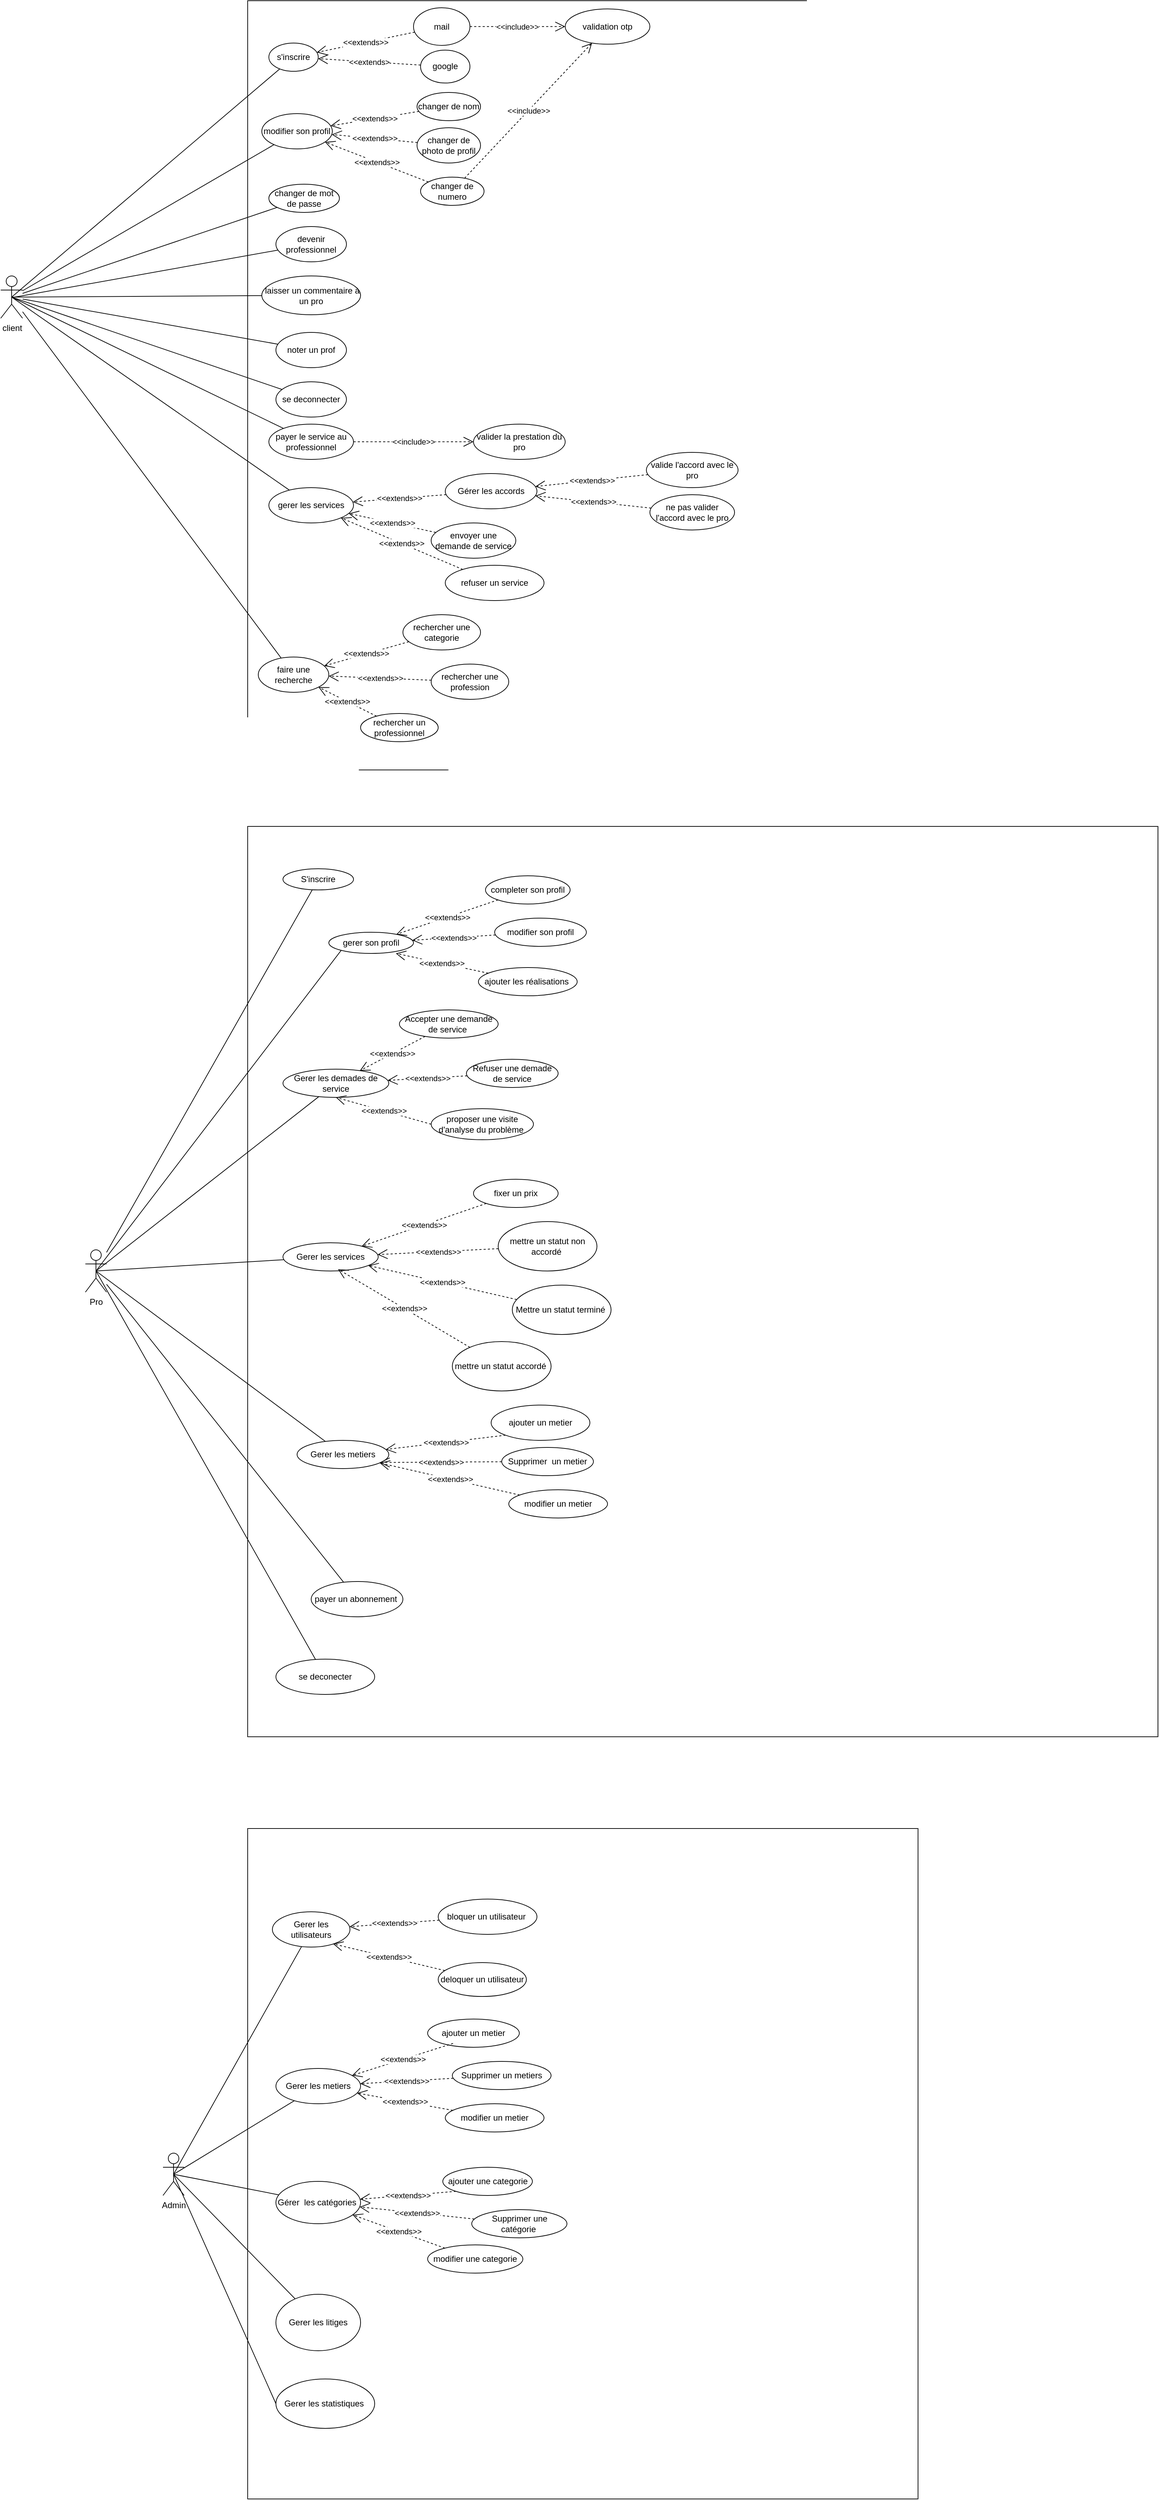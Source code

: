 <mxfile version="26.2.14" pages="2">
  <diagram name="cas d&#39;utilisation" id="b5b7bab2-c9e2-2cf4-8b2a-24fd1a2a6d21">
    <mxGraphModel dx="995" dy="767" grid="1" gridSize="10" guides="1" tooltips="1" connect="1" arrows="1" fold="1" page="1" pageScale="1" pageWidth="827" pageHeight="1169" background="none" math="0" shadow="0">
      <root>
        <mxCell id="0" />
        <mxCell id="1" parent="0" />
        <mxCell id="xvnTONWLQVDqcpAfp-L4-1" value="" style="whiteSpace=wrap;html=1;aspect=fixed;" parent="1" vertex="1">
          <mxGeometry x="500" y="130" width="1090" height="1090" as="geometry" />
        </mxCell>
        <mxCell id="xvnTONWLQVDqcpAfp-L4-2" value="client" style="shape=umlActor;verticalLabelPosition=bottom;verticalAlign=top;html=1;outlineConnect=0;direction=east;" parent="1" vertex="1">
          <mxGeometry x="150" y="520" width="31" height="60" as="geometry" />
        </mxCell>
        <mxCell id="xvnTONWLQVDqcpAfp-L4-3" value="s&#39;inscrire" style="ellipse;whiteSpace=wrap;html=1;" parent="1" vertex="1">
          <mxGeometry x="530" y="190" width="70" height="40" as="geometry" />
        </mxCell>
        <mxCell id="xvnTONWLQVDqcpAfp-L4-4" value="modifier son profil" style="ellipse;whiteSpace=wrap;html=1;" parent="1" vertex="1">
          <mxGeometry x="520" y="290" width="100" height="50" as="geometry" />
        </mxCell>
        <mxCell id="xvnTONWLQVDqcpAfp-L4-5" value="changer de mot de passe" style="ellipse;whiteSpace=wrap;html=1;" parent="1" vertex="1">
          <mxGeometry x="530" y="390" width="100" height="40" as="geometry" />
        </mxCell>
        <mxCell id="xvnTONWLQVDqcpAfp-L4-7" value="devenir professionnel" style="ellipse;whiteSpace=wrap;html=1;" parent="1" vertex="1">
          <mxGeometry x="540" y="450" width="100" height="50" as="geometry" />
        </mxCell>
        <mxCell id="xvnTONWLQVDqcpAfp-L4-8" value="&amp;nbsp;laisser un commentaire à un pro" style="ellipse;whiteSpace=wrap;html=1;" parent="1" vertex="1">
          <mxGeometry x="520" y="520" width="140" height="55" as="geometry" />
        </mxCell>
        <mxCell id="xvnTONWLQVDqcpAfp-L4-10" value="noter un prof" style="ellipse;whiteSpace=wrap;html=1;" parent="1" vertex="1">
          <mxGeometry x="540" y="600" width="100" height="50" as="geometry" />
        </mxCell>
        <mxCell id="xvnTONWLQVDqcpAfp-L4-12" value="google" style="ellipse;whiteSpace=wrap;html=1;" parent="1" vertex="1">
          <mxGeometry x="745" y="200" width="70" height="46.66" as="geometry" />
        </mxCell>
        <mxCell id="xvnTONWLQVDqcpAfp-L4-14" value="mail" style="ellipse;whiteSpace=wrap;html=1;" parent="1" vertex="1">
          <mxGeometry x="735" y="140" width="80" height="53.33" as="geometry" />
        </mxCell>
        <mxCell id="xvnTONWLQVDqcpAfp-L4-15" value="se deconnecter" style="ellipse;whiteSpace=wrap;html=1;" parent="1" vertex="1">
          <mxGeometry x="540" y="670" width="100" height="50" as="geometry" />
        </mxCell>
        <mxCell id="xvnTONWLQVDqcpAfp-L4-16" value="changer de nom" style="ellipse;whiteSpace=wrap;html=1;" parent="1" vertex="1">
          <mxGeometry x="740" y="260" width="90" height="40" as="geometry" />
        </mxCell>
        <mxCell id="xvnTONWLQVDqcpAfp-L4-17" value="changer de photo de profil" style="ellipse;whiteSpace=wrap;html=1;" parent="1" vertex="1">
          <mxGeometry x="740" y="310" width="90" height="50" as="geometry" />
        </mxCell>
        <mxCell id="xvnTONWLQVDqcpAfp-L4-18" value="changer de numero" style="ellipse;whiteSpace=wrap;html=1;" parent="1" vertex="1">
          <mxGeometry x="745" y="380" width="90" height="40" as="geometry" />
        </mxCell>
        <mxCell id="xvnTONWLQVDqcpAfp-L4-20" value="payer le service au professionnel" style="ellipse;whiteSpace=wrap;html=1;" parent="1" vertex="1">
          <mxGeometry x="530" y="730" width="120" height="50" as="geometry" />
        </mxCell>
        <mxCell id="xvnTONWLQVDqcpAfp-L4-21" value="faire une recherche" style="ellipse;whiteSpace=wrap;html=1;" parent="1" vertex="1">
          <mxGeometry x="515" y="1060" width="100" height="50" as="geometry" />
        </mxCell>
        <mxCell id="xvnTONWLQVDqcpAfp-L4-22" value="rechercher un professionnel" style="ellipse;whiteSpace=wrap;html=1;" parent="1" vertex="1">
          <mxGeometry x="660" y="1140" width="110" height="40" as="geometry" />
        </mxCell>
        <mxCell id="xvnTONWLQVDqcpAfp-L4-23" value="rechercher une profession" style="ellipse;whiteSpace=wrap;html=1;" parent="1" vertex="1">
          <mxGeometry x="760" y="1070" width="110" height="50" as="geometry" />
        </mxCell>
        <mxCell id="xvnTONWLQVDqcpAfp-L4-24" value="rechercher une categorie" style="ellipse;whiteSpace=wrap;html=1;" parent="1" vertex="1">
          <mxGeometry x="720" y="1000" width="110" height="50" as="geometry" />
        </mxCell>
        <mxCell id="xvnTONWLQVDqcpAfp-L4-35" value="gerer les services" style="ellipse;whiteSpace=wrap;html=1;" parent="1" vertex="1">
          <mxGeometry x="530" y="820" width="120" height="50" as="geometry" />
        </mxCell>
        <mxCell id="T2HE04j4VKxLRidxwaBC-1" value="envoyer une demande de service" style="ellipse;whiteSpace=wrap;html=1;" vertex="1" parent="1">
          <mxGeometry x="760" y="870" width="120" height="50" as="geometry" />
        </mxCell>
        <mxCell id="T2HE04j4VKxLRidxwaBC-2" value="refuser un service" style="ellipse;whiteSpace=wrap;html=1;" vertex="1" parent="1">
          <mxGeometry x="780" y="930" width="140" height="50" as="geometry" />
        </mxCell>
        <mxCell id="T2HE04j4VKxLRidxwaBC-18" value="" style="endArrow=none;html=1;rounded=0;exitX=0.5;exitY=0.5;exitDx=0;exitDy=0;exitPerimeter=0;" edge="1" parent="1" source="xvnTONWLQVDqcpAfp-L4-2" target="xvnTONWLQVDqcpAfp-L4-3">
          <mxGeometry width="50" height="50" relative="1" as="geometry">
            <mxPoint x="870" y="580" as="sourcePoint" />
            <mxPoint x="920" y="530" as="targetPoint" />
          </mxGeometry>
        </mxCell>
        <mxCell id="T2HE04j4VKxLRidxwaBC-19" value="" style="endArrow=none;html=1;rounded=0;" edge="1" parent="1" source="xvnTONWLQVDqcpAfp-L4-2" target="xvnTONWLQVDqcpAfp-L4-4">
          <mxGeometry width="50" height="50" relative="1" as="geometry">
            <mxPoint x="960" y="640" as="sourcePoint" />
            <mxPoint x="1010" y="590" as="targetPoint" />
          </mxGeometry>
        </mxCell>
        <mxCell id="T2HE04j4VKxLRidxwaBC-20" value="" style="endArrow=none;html=1;rounded=0;" edge="1" parent="1" source="xvnTONWLQVDqcpAfp-L4-2" target="xvnTONWLQVDqcpAfp-L4-5">
          <mxGeometry width="50" height="50" relative="1" as="geometry">
            <mxPoint x="880" y="680" as="sourcePoint" />
            <mxPoint x="930" y="630" as="targetPoint" />
          </mxGeometry>
        </mxCell>
        <mxCell id="T2HE04j4VKxLRidxwaBC-21" value="" style="endArrow=none;html=1;rounded=0;" edge="1" parent="1" target="xvnTONWLQVDqcpAfp-L4-7">
          <mxGeometry width="50" height="50" relative="1" as="geometry">
            <mxPoint x="170" y="550" as="sourcePoint" />
            <mxPoint x="890" y="610" as="targetPoint" />
          </mxGeometry>
        </mxCell>
        <mxCell id="T2HE04j4VKxLRidxwaBC-22" value="" style="endArrow=none;html=1;rounded=0;exitX=0.5;exitY=0.5;exitDx=0;exitDy=0;exitPerimeter=0;" edge="1" parent="1" source="xvnTONWLQVDqcpAfp-L4-2" target="xvnTONWLQVDqcpAfp-L4-8">
          <mxGeometry width="50" height="50" relative="1" as="geometry">
            <mxPoint x="260" y="670" as="sourcePoint" />
            <mxPoint x="320" y="620" as="targetPoint" />
          </mxGeometry>
        </mxCell>
        <mxCell id="T2HE04j4VKxLRidxwaBC-23" value="" style="endArrow=none;html=1;rounded=0;" edge="1" parent="1" source="xvnTONWLQVDqcpAfp-L4-10" target="xvnTONWLQVDqcpAfp-L4-2">
          <mxGeometry width="50" height="50" relative="1" as="geometry">
            <mxPoint x="660" y="660" as="sourcePoint" />
            <mxPoint x="710" y="610" as="targetPoint" />
          </mxGeometry>
        </mxCell>
        <mxCell id="T2HE04j4VKxLRidxwaBC-24" value="" style="endArrow=none;html=1;rounded=0;exitX=0.5;exitY=0.5;exitDx=0;exitDy=0;exitPerimeter=0;" edge="1" parent="1" source="xvnTONWLQVDqcpAfp-L4-2" target="xvnTONWLQVDqcpAfp-L4-15">
          <mxGeometry width="50" height="50" relative="1" as="geometry">
            <mxPoint x="660" y="660" as="sourcePoint" />
            <mxPoint x="710" y="610" as="targetPoint" />
          </mxGeometry>
        </mxCell>
        <mxCell id="T2HE04j4VKxLRidxwaBC-25" value="" style="endArrow=none;html=1;rounded=0;exitX=0.5;exitY=0.5;exitDx=0;exitDy=0;exitPerimeter=0;" edge="1" parent="1" source="xvnTONWLQVDqcpAfp-L4-2" target="xvnTONWLQVDqcpAfp-L4-20">
          <mxGeometry width="50" height="50" relative="1" as="geometry">
            <mxPoint x="170" y="550" as="sourcePoint" />
            <mxPoint x="320" y="740" as="targetPoint" />
          </mxGeometry>
        </mxCell>
        <mxCell id="T2HE04j4VKxLRidxwaBC-26" value="" style="endArrow=none;html=1;rounded=0;" edge="1" parent="1" source="xvnTONWLQVDqcpAfp-L4-2" target="xvnTONWLQVDqcpAfp-L4-21">
          <mxGeometry width="50" height="50" relative="1" as="geometry">
            <mxPoint x="130" y="870" as="sourcePoint" />
            <mxPoint x="180" y="820" as="targetPoint" />
          </mxGeometry>
        </mxCell>
        <mxCell id="T2HE04j4VKxLRidxwaBC-27" value="" style="endArrow=none;html=1;rounded=0;exitX=0.5;exitY=0.5;exitDx=0;exitDy=0;exitPerimeter=0;" edge="1" parent="1" source="xvnTONWLQVDqcpAfp-L4-2" target="xvnTONWLQVDqcpAfp-L4-35">
          <mxGeometry width="50" height="50" relative="1" as="geometry">
            <mxPoint x="90" y="880" as="sourcePoint" />
            <mxPoint x="180" y="840" as="targetPoint" />
          </mxGeometry>
        </mxCell>
        <mxCell id="T2HE04j4VKxLRidxwaBC-34" value="&amp;lt;&amp;lt;extends&amp;gt;" style="endArrow=open;endSize=12;dashed=1;html=1;rounded=0;" edge="1" parent="1" source="xvnTONWLQVDqcpAfp-L4-12" target="xvnTONWLQVDqcpAfp-L4-3">
          <mxGeometry width="160" relative="1" as="geometry">
            <mxPoint x="690" y="190" as="sourcePoint" />
            <mxPoint x="850" y="190" as="targetPoint" />
          </mxGeometry>
        </mxCell>
        <mxCell id="T2HE04j4VKxLRidxwaBC-35" value="&amp;lt;&amp;lt;extends&amp;gt;&amp;gt;" style="endArrow=open;endSize=12;dashed=1;html=1;rounded=0;" edge="1" parent="1" source="xvnTONWLQVDqcpAfp-L4-14" target="xvnTONWLQVDqcpAfp-L4-3">
          <mxGeometry width="160" relative="1" as="geometry">
            <mxPoint x="690" y="190" as="sourcePoint" />
            <mxPoint x="850" y="190" as="targetPoint" />
          </mxGeometry>
        </mxCell>
        <mxCell id="T2HE04j4VKxLRidxwaBC-36" value="validation otp" style="ellipse;whiteSpace=wrap;html=1;" vertex="1" parent="1">
          <mxGeometry x="950" y="141.67" width="120" height="50" as="geometry" />
        </mxCell>
        <mxCell id="T2HE04j4VKxLRidxwaBC-37" value="&amp;lt;&amp;lt;include&amp;gt;&amp;gt;" style="endArrow=open;endSize=12;dashed=1;html=1;rounded=0;" edge="1" parent="1" source="xvnTONWLQVDqcpAfp-L4-14" target="T2HE04j4VKxLRidxwaBC-36">
          <mxGeometry width="160" relative="1" as="geometry">
            <mxPoint x="850" y="200" as="sourcePoint" />
            <mxPoint x="1010" y="200" as="targetPoint" />
          </mxGeometry>
        </mxCell>
        <mxCell id="T2HE04j4VKxLRidxwaBC-38" value="&amp;lt;&amp;lt;extends&amp;gt;&amp;gt;" style="endArrow=open;endSize=12;dashed=1;html=1;rounded=0;" edge="1" parent="1" source="xvnTONWLQVDqcpAfp-L4-16" target="xvnTONWLQVDqcpAfp-L4-4">
          <mxGeometry width="160" relative="1" as="geometry">
            <mxPoint x="630" y="290" as="sourcePoint" />
            <mxPoint x="790" y="290" as="targetPoint" />
          </mxGeometry>
        </mxCell>
        <mxCell id="T2HE04j4VKxLRidxwaBC-39" value="&amp;lt;&amp;lt;extends&amp;gt;&amp;gt;" style="endArrow=open;endSize=12;dashed=1;html=1;rounded=0;" edge="1" parent="1" source="xvnTONWLQVDqcpAfp-L4-17" target="xvnTONWLQVDqcpAfp-L4-4">
          <mxGeometry width="160" relative="1" as="geometry">
            <mxPoint x="750" y="320" as="sourcePoint" />
            <mxPoint x="627" y="340" as="targetPoint" />
          </mxGeometry>
        </mxCell>
        <mxCell id="T2HE04j4VKxLRidxwaBC-40" value="&amp;lt;&amp;lt;include&amp;gt;&amp;gt;" style="endArrow=open;endSize=12;dashed=1;html=1;rounded=0;" edge="1" parent="1" source="xvnTONWLQVDqcpAfp-L4-18" target="T2HE04j4VKxLRidxwaBC-36">
          <mxGeometry width="160" relative="1" as="geometry">
            <mxPoint x="800" y="310" as="sourcePoint" />
            <mxPoint x="960" y="310" as="targetPoint" />
          </mxGeometry>
        </mxCell>
        <mxCell id="T2HE04j4VKxLRidxwaBC-41" value="&amp;lt;&amp;lt;extends&amp;gt;&amp;gt;" style="endArrow=open;endSize=12;dashed=1;html=1;rounded=0;" edge="1" parent="1" source="xvnTONWLQVDqcpAfp-L4-18" target="xvnTONWLQVDqcpAfp-L4-4">
          <mxGeometry width="160" relative="1" as="geometry">
            <mxPoint x="760" y="307" as="sourcePoint" />
            <mxPoint x="637" y="327" as="targetPoint" />
          </mxGeometry>
        </mxCell>
        <mxCell id="T2HE04j4VKxLRidxwaBC-42" value="valider la prestation du pro" style="ellipse;whiteSpace=wrap;html=1;" vertex="1" parent="1">
          <mxGeometry x="820" y="730" width="130" height="50" as="geometry" />
        </mxCell>
        <mxCell id="T2HE04j4VKxLRidxwaBC-43" value="&amp;lt;&amp;lt;include&amp;gt;&amp;gt;" style="endArrow=open;endSize=12;dashed=1;html=1;rounded=0;" edge="1" parent="1" source="xvnTONWLQVDqcpAfp-L4-20" target="T2HE04j4VKxLRidxwaBC-42">
          <mxGeometry width="160" relative="1" as="geometry">
            <mxPoint x="540" y="810" as="sourcePoint" />
            <mxPoint x="700" y="810" as="targetPoint" />
          </mxGeometry>
        </mxCell>
        <mxCell id="T2HE04j4VKxLRidxwaBC-46" value="&amp;lt;&amp;lt;extends&amp;gt;&amp;gt;" style="endArrow=open;endSize=12;dashed=1;html=1;rounded=0;" edge="1" parent="1" source="T2HE04j4VKxLRidxwaBC-1" target="xvnTONWLQVDqcpAfp-L4-35">
          <mxGeometry width="160" relative="1" as="geometry">
            <mxPoint x="730" y="940" as="sourcePoint" />
            <mxPoint x="890" y="940" as="targetPoint" />
          </mxGeometry>
        </mxCell>
        <mxCell id="T2HE04j4VKxLRidxwaBC-47" value="&amp;lt;&amp;lt;extends&amp;gt;&amp;gt;" style="endArrow=open;endSize=12;dashed=1;html=1;rounded=0;" edge="1" parent="1" source="T2HE04j4VKxLRidxwaBC-2" target="xvnTONWLQVDqcpAfp-L4-35">
          <mxGeometry width="160" relative="1" as="geometry">
            <mxPoint x="730" y="940" as="sourcePoint" />
            <mxPoint x="890" y="940" as="targetPoint" />
          </mxGeometry>
        </mxCell>
        <mxCell id="T2HE04j4VKxLRidxwaBC-49" value="Gérer les accords" style="ellipse;whiteSpace=wrap;html=1;" vertex="1" parent="1">
          <mxGeometry x="780" y="800" width="130" height="50" as="geometry" />
        </mxCell>
        <mxCell id="T2HE04j4VKxLRidxwaBC-50" value="&amp;lt;&amp;lt;extends&amp;gt;&amp;gt;" style="endArrow=open;endSize=12;dashed=1;html=1;rounded=0;" edge="1" parent="1" source="T2HE04j4VKxLRidxwaBC-49" target="xvnTONWLQVDqcpAfp-L4-35">
          <mxGeometry width="160" relative="1" as="geometry">
            <mxPoint x="764" y="838" as="sourcePoint" />
            <mxPoint x="640" y="812" as="targetPoint" />
          </mxGeometry>
        </mxCell>
        <mxCell id="T2HE04j4VKxLRidxwaBC-51" value="valide l&#39;accord avec le pro" style="ellipse;whiteSpace=wrap;html=1;" vertex="1" parent="1">
          <mxGeometry x="1065" y="770" width="130" height="50" as="geometry" />
        </mxCell>
        <mxCell id="T2HE04j4VKxLRidxwaBC-52" value="&amp;lt;&amp;lt;extends&amp;gt;&amp;gt;" style="endArrow=open;endSize=12;dashed=1;html=1;rounded=0;" edge="1" parent="1" source="T2HE04j4VKxLRidxwaBC-51" target="T2HE04j4VKxLRidxwaBC-49">
          <mxGeometry width="160" relative="1" as="geometry">
            <mxPoint x="787" y="903" as="sourcePoint" />
            <mxPoint x="663" y="877" as="targetPoint" />
          </mxGeometry>
        </mxCell>
        <mxCell id="T2HE04j4VKxLRidxwaBC-55" value="ne pas valider l&#39;accord avec le pro" style="ellipse;whiteSpace=wrap;html=1;" vertex="1" parent="1">
          <mxGeometry x="1070" y="830" width="120" height="50" as="geometry" />
        </mxCell>
        <mxCell id="T2HE04j4VKxLRidxwaBC-56" value="&amp;lt;&amp;lt;extends&amp;gt;&amp;gt;" style="endArrow=open;endSize=12;dashed=1;html=1;rounded=0;" edge="1" parent="1" source="T2HE04j4VKxLRidxwaBC-55" target="T2HE04j4VKxLRidxwaBC-49">
          <mxGeometry width="160" relative="1" as="geometry">
            <mxPoint x="1010" y="810" as="sourcePoint" />
            <mxPoint x="1170" y="810" as="targetPoint" />
          </mxGeometry>
        </mxCell>
        <mxCell id="T2HE04j4VKxLRidxwaBC-57" value="&amp;lt;&amp;lt;extends&amp;gt;&amp;gt;" style="endArrow=open;endSize=12;dashed=1;html=1;rounded=0;" edge="1" parent="1" source="xvnTONWLQVDqcpAfp-L4-24" target="xvnTONWLQVDqcpAfp-L4-21">
          <mxGeometry width="160" relative="1" as="geometry">
            <mxPoint x="940" y="950" as="sourcePoint" />
            <mxPoint x="1100" y="950" as="targetPoint" />
          </mxGeometry>
        </mxCell>
        <mxCell id="T2HE04j4VKxLRidxwaBC-58" value="&amp;lt;&amp;lt;extends&amp;gt;&amp;gt;" style="endArrow=open;endSize=12;dashed=1;html=1;rounded=0;" edge="1" parent="1" source="xvnTONWLQVDqcpAfp-L4-23" target="xvnTONWLQVDqcpAfp-L4-21">
          <mxGeometry width="160" relative="1" as="geometry">
            <mxPoint x="850" y="990" as="sourcePoint" />
            <mxPoint x="1010" y="990" as="targetPoint" />
          </mxGeometry>
        </mxCell>
        <mxCell id="T2HE04j4VKxLRidxwaBC-59" value="&amp;lt;&amp;lt;extends&amp;gt;&amp;gt;" style="endArrow=open;endSize=12;dashed=1;html=1;rounded=0;" edge="1" parent="1" source="xvnTONWLQVDqcpAfp-L4-22" target="xvnTONWLQVDqcpAfp-L4-21">
          <mxGeometry width="160" relative="1" as="geometry">
            <mxPoint x="850" y="990" as="sourcePoint" />
            <mxPoint x="1010" y="990" as="targetPoint" />
          </mxGeometry>
        </mxCell>
        <mxCell id="T2HE04j4VKxLRidxwaBC-60" value="" style="whiteSpace=wrap;html=1;aspect=fixed;" vertex="1" parent="1">
          <mxGeometry x="500" y="1300" width="1290" height="1290" as="geometry" />
        </mxCell>
        <mxCell id="T2HE04j4VKxLRidxwaBC-61" value="Pro" style="shape=umlActor;verticalLabelPosition=bottom;verticalAlign=top;html=1;outlineConnect=0;" vertex="1" parent="1">
          <mxGeometry x="270" y="1900" width="30" height="60" as="geometry" />
        </mxCell>
        <mxCell id="T2HE04j4VKxLRidxwaBC-62" value="S&#39;inscrire" style="ellipse;whiteSpace=wrap;html=1;" vertex="1" parent="1">
          <mxGeometry x="550" y="1360" width="100" height="30" as="geometry" />
        </mxCell>
        <mxCell id="T2HE04j4VKxLRidxwaBC-63" value="gerer son profil" style="ellipse;whiteSpace=wrap;html=1;" vertex="1" parent="1">
          <mxGeometry x="615" y="1450" width="120" height="30" as="geometry" />
        </mxCell>
        <mxCell id="T2HE04j4VKxLRidxwaBC-64" value="completer son profil" style="ellipse;whiteSpace=wrap;html=1;" vertex="1" parent="1">
          <mxGeometry x="837" y="1370" width="120" height="40" as="geometry" />
        </mxCell>
        <mxCell id="T2HE04j4VKxLRidxwaBC-65" value="ajouter les réalisations&amp;nbsp;" style="ellipse;whiteSpace=wrap;html=1;" vertex="1" parent="1">
          <mxGeometry x="827" y="1500" width="140" height="40" as="geometry" />
        </mxCell>
        <mxCell id="T2HE04j4VKxLRidxwaBC-66" value="modifier son profil" style="ellipse;whiteSpace=wrap;html=1;" vertex="1" parent="1">
          <mxGeometry x="850" y="1430" width="130" height="40" as="geometry" />
        </mxCell>
        <mxCell id="T2HE04j4VKxLRidxwaBC-67" value="Gerer les demades de service" style="ellipse;whiteSpace=wrap;html=1;" vertex="1" parent="1">
          <mxGeometry x="550" y="1644" width="150" height="40" as="geometry" />
        </mxCell>
        <mxCell id="T2HE04j4VKxLRidxwaBC-68" value="Accepter une demande de service&amp;nbsp;" style="ellipse;whiteSpace=wrap;html=1;" vertex="1" parent="1">
          <mxGeometry x="715" y="1560" width="140" height="40" as="geometry" />
        </mxCell>
        <mxCell id="T2HE04j4VKxLRidxwaBC-69" value="Refuser une demade de service" style="ellipse;whiteSpace=wrap;html=1;" vertex="1" parent="1">
          <mxGeometry x="810" y="1630" width="130" height="40" as="geometry" />
        </mxCell>
        <mxCell id="T2HE04j4VKxLRidxwaBC-70" value="proposer une visite d&#39;analyse du problème&amp;nbsp;" style="ellipse;whiteSpace=wrap;html=1;" vertex="1" parent="1">
          <mxGeometry x="760" y="1700" width="145" height="44" as="geometry" />
        </mxCell>
        <mxCell id="T2HE04j4VKxLRidxwaBC-71" value="Gerer les services" style="ellipse;whiteSpace=wrap;html=1;" vertex="1" parent="1">
          <mxGeometry x="550" y="1890" width="135" height="40" as="geometry" />
        </mxCell>
        <mxCell id="T2HE04j4VKxLRidxwaBC-72" value="fixer un prix" style="ellipse;whiteSpace=wrap;html=1;" vertex="1" parent="1">
          <mxGeometry x="820" y="1800" width="120" height="40" as="geometry" />
        </mxCell>
        <mxCell id="T2HE04j4VKxLRidxwaBC-73" value="mettre un statut non accordé&amp;nbsp;" style="ellipse;whiteSpace=wrap;html=1;" vertex="1" parent="1">
          <mxGeometry x="855" y="1860" width="140" height="70" as="geometry" />
        </mxCell>
        <mxCell id="T2HE04j4VKxLRidxwaBC-74" value="Mettre un statut terminé&amp;nbsp;" style="ellipse;whiteSpace=wrap;html=1;" vertex="1" parent="1">
          <mxGeometry x="875" y="1950" width="140" height="70" as="geometry" />
        </mxCell>
        <mxCell id="T2HE04j4VKxLRidxwaBC-75" value="mettre un statut accordé&amp;nbsp;" style="ellipse;whiteSpace=wrap;html=1;" vertex="1" parent="1">
          <mxGeometry x="790" y="2030" width="140" height="70" as="geometry" />
        </mxCell>
        <mxCell id="T2HE04j4VKxLRidxwaBC-77" value="Gerer les metiers" style="ellipse;whiteSpace=wrap;html=1;" vertex="1" parent="1">
          <mxGeometry x="570" y="2170" width="130" height="40" as="geometry" />
        </mxCell>
        <mxCell id="T2HE04j4VKxLRidxwaBC-78" value="ajouter un metier" style="ellipse;whiteSpace=wrap;html=1;" vertex="1" parent="1">
          <mxGeometry x="845" y="2120" width="140" height="50" as="geometry" />
        </mxCell>
        <mxCell id="T2HE04j4VKxLRidxwaBC-79" value="Supprimer&amp;nbsp; un metier" style="ellipse;whiteSpace=wrap;html=1;" vertex="1" parent="1">
          <mxGeometry x="860" y="2180" width="130" height="40" as="geometry" />
        </mxCell>
        <mxCell id="T2HE04j4VKxLRidxwaBC-80" value="modifier un metier" style="ellipse;whiteSpace=wrap;html=1;" vertex="1" parent="1">
          <mxGeometry x="870" y="2240" width="140" height="40" as="geometry" />
        </mxCell>
        <mxCell id="T2HE04j4VKxLRidxwaBC-82" value="payer un abonnement&amp;nbsp;" style="ellipse;whiteSpace=wrap;html=1;" vertex="1" parent="1">
          <mxGeometry x="590" y="2370" width="130" height="50" as="geometry" />
        </mxCell>
        <mxCell id="T2HE04j4VKxLRidxwaBC-83" value="se deconecter" style="ellipse;whiteSpace=wrap;html=1;" vertex="1" parent="1">
          <mxGeometry x="540" y="2480" width="140" height="50" as="geometry" />
        </mxCell>
        <mxCell id="T2HE04j4VKxLRidxwaBC-85" value="" style="endArrow=none;html=1;rounded=0;" edge="1" parent="1" source="T2HE04j4VKxLRidxwaBC-61" target="T2HE04j4VKxLRidxwaBC-62">
          <mxGeometry width="50" height="50" relative="1" as="geometry">
            <mxPoint x="270" y="2070" as="sourcePoint" />
            <mxPoint x="320" y="2020" as="targetPoint" />
          </mxGeometry>
        </mxCell>
        <mxCell id="T2HE04j4VKxLRidxwaBC-86" value="" style="endArrow=none;html=1;rounded=0;entryX=0.5;entryY=0.5;entryDx=0;entryDy=0;entryPerimeter=0;exitX=0;exitY=1;exitDx=0;exitDy=0;" edge="1" parent="1" source="T2HE04j4VKxLRidxwaBC-63" target="T2HE04j4VKxLRidxwaBC-61">
          <mxGeometry width="50" height="50" relative="1" as="geometry">
            <mxPoint x="190" y="2140" as="sourcePoint" />
            <mxPoint x="240" y="2090" as="targetPoint" />
          </mxGeometry>
        </mxCell>
        <mxCell id="T2HE04j4VKxLRidxwaBC-87" value="" style="endArrow=none;html=1;rounded=0;entryX=0.5;entryY=0.5;entryDx=0;entryDy=0;entryPerimeter=0;" edge="1" parent="1" source="T2HE04j4VKxLRidxwaBC-67" target="T2HE04j4VKxLRidxwaBC-61">
          <mxGeometry width="50" height="50" relative="1" as="geometry">
            <mxPoint x="230" y="1990" as="sourcePoint" />
            <mxPoint x="280" y="1940" as="targetPoint" />
          </mxGeometry>
        </mxCell>
        <mxCell id="T2HE04j4VKxLRidxwaBC-88" value="" style="endArrow=none;html=1;rounded=0;entryX=0.5;entryY=0.5;entryDx=0;entryDy=0;entryPerimeter=0;" edge="1" parent="1" source="T2HE04j4VKxLRidxwaBC-71" target="T2HE04j4VKxLRidxwaBC-61">
          <mxGeometry width="50" height="50" relative="1" as="geometry">
            <mxPoint x="260" y="2100" as="sourcePoint" />
            <mxPoint x="290" y="1920" as="targetPoint" />
          </mxGeometry>
        </mxCell>
        <mxCell id="T2HE04j4VKxLRidxwaBC-89" value="" style="endArrow=none;html=1;rounded=0;entryX=0.5;entryY=0.5;entryDx=0;entryDy=0;entryPerimeter=0;" edge="1" parent="1" source="T2HE04j4VKxLRidxwaBC-77" target="T2HE04j4VKxLRidxwaBC-61">
          <mxGeometry width="50" height="50" relative="1" as="geometry">
            <mxPoint x="260" y="2220" as="sourcePoint" />
            <mxPoint x="290" y="1940" as="targetPoint" />
          </mxGeometry>
        </mxCell>
        <mxCell id="T2HE04j4VKxLRidxwaBC-90" value="" style="endArrow=none;html=1;rounded=0;" edge="1" parent="1" source="T2HE04j4VKxLRidxwaBC-82" target="T2HE04j4VKxLRidxwaBC-61">
          <mxGeometry width="50" height="50" relative="1" as="geometry">
            <mxPoint x="70" y="2340" as="sourcePoint" />
            <mxPoint x="120" y="2290" as="targetPoint" />
          </mxGeometry>
        </mxCell>
        <mxCell id="T2HE04j4VKxLRidxwaBC-92" value="" style="endArrow=none;html=1;rounded=0;entryX=0.5;entryY=0.5;entryDx=0;entryDy=0;entryPerimeter=0;" edge="1" parent="1" source="T2HE04j4VKxLRidxwaBC-83" target="T2HE04j4VKxLRidxwaBC-61">
          <mxGeometry width="50" height="50" relative="1" as="geometry">
            <mxPoint x="240" y="2230" as="sourcePoint" />
            <mxPoint x="290" y="2180" as="targetPoint" />
          </mxGeometry>
        </mxCell>
        <mxCell id="T2HE04j4VKxLRidxwaBC-94" value="&amp;lt;&amp;lt;extends&amp;gt;&amp;gt;" style="endArrow=open;endSize=12;dashed=1;html=1;rounded=0;" edge="1" parent="1" source="T2HE04j4VKxLRidxwaBC-64" target="T2HE04j4VKxLRidxwaBC-63">
          <mxGeometry width="160" relative="1" as="geometry">
            <mxPoint x="670" y="1340" as="sourcePoint" />
            <mxPoint x="830" y="1340" as="targetPoint" />
          </mxGeometry>
        </mxCell>
        <mxCell id="T2HE04j4VKxLRidxwaBC-95" value="&amp;lt;&amp;lt;extends&amp;gt;&amp;gt;" style="endArrow=open;endSize=12;dashed=1;html=1;rounded=0;" edge="1" parent="1" source="T2HE04j4VKxLRidxwaBC-66" target="T2HE04j4VKxLRidxwaBC-63">
          <mxGeometry width="160" relative="1" as="geometry">
            <mxPoint x="940" y="1440" as="sourcePoint" />
            <mxPoint x="1100" y="1440" as="targetPoint" />
          </mxGeometry>
        </mxCell>
        <mxCell id="T2HE04j4VKxLRidxwaBC-96" value="&amp;lt;&amp;lt;extends&amp;gt;&amp;gt;" style="endArrow=open;endSize=12;dashed=1;html=1;rounded=0;" edge="1" parent="1" source="T2HE04j4VKxLRidxwaBC-65">
          <mxGeometry width="160" relative="1" as="geometry">
            <mxPoint x="710" y="1540" as="sourcePoint" />
            <mxPoint x="710" y="1480" as="targetPoint" />
          </mxGeometry>
        </mxCell>
        <mxCell id="T2HE04j4VKxLRidxwaBC-97" value="&amp;lt;&amp;lt;extends&amp;gt;&amp;gt;" style="endArrow=open;endSize=12;dashed=1;html=1;rounded=0;" edge="1" parent="1" source="T2HE04j4VKxLRidxwaBC-68" target="T2HE04j4VKxLRidxwaBC-67">
          <mxGeometry width="160" relative="1" as="geometry">
            <mxPoint x="730" y="1620" as="sourcePoint" />
            <mxPoint x="890" y="1620" as="targetPoint" />
          </mxGeometry>
        </mxCell>
        <mxCell id="T2HE04j4VKxLRidxwaBC-98" value="&amp;lt;&amp;lt;extends&amp;gt;&amp;gt;" style="endArrow=open;endSize=12;dashed=1;html=1;rounded=0;" edge="1" parent="1" source="T2HE04j4VKxLRidxwaBC-69" target="T2HE04j4VKxLRidxwaBC-67">
          <mxGeometry width="160" relative="1" as="geometry">
            <mxPoint x="580" y="1810" as="sourcePoint" />
            <mxPoint x="740" y="1810" as="targetPoint" />
          </mxGeometry>
        </mxCell>
        <mxCell id="T2HE04j4VKxLRidxwaBC-99" value="&amp;lt;&amp;lt;extends&amp;gt;&amp;gt;" style="endArrow=open;endSize=12;dashed=1;html=1;rounded=0;exitX=0;exitY=0.5;exitDx=0;exitDy=0;entryX=0.5;entryY=1;entryDx=0;entryDy=0;" edge="1" parent="1" source="T2HE04j4VKxLRidxwaBC-70" target="T2HE04j4VKxLRidxwaBC-67">
          <mxGeometry width="160" relative="1" as="geometry">
            <mxPoint x="650" y="1810" as="sourcePoint" />
            <mxPoint x="810" y="1810" as="targetPoint" />
          </mxGeometry>
        </mxCell>
        <mxCell id="T2HE04j4VKxLRidxwaBC-100" value="&amp;lt;&amp;lt;extends&amp;gt;&amp;gt;" style="endArrow=open;endSize=12;dashed=1;html=1;rounded=0;" edge="1" parent="1" source="T2HE04j4VKxLRidxwaBC-72" target="T2HE04j4VKxLRidxwaBC-71">
          <mxGeometry width="160" relative="1" as="geometry">
            <mxPoint x="580" y="1840" as="sourcePoint" />
            <mxPoint x="740" y="1840" as="targetPoint" />
          </mxGeometry>
        </mxCell>
        <mxCell id="T2HE04j4VKxLRidxwaBC-101" value="&amp;lt;&amp;lt;extends&amp;gt;&amp;gt;" style="endArrow=open;endSize=12;dashed=1;html=1;rounded=0;" edge="1" parent="1" source="T2HE04j4VKxLRidxwaBC-73" target="T2HE04j4VKxLRidxwaBC-71">
          <mxGeometry width="160" relative="1" as="geometry">
            <mxPoint x="580" y="2020" as="sourcePoint" />
            <mxPoint x="740" y="2020" as="targetPoint" />
          </mxGeometry>
        </mxCell>
        <mxCell id="T2HE04j4VKxLRidxwaBC-102" value="&amp;lt;&amp;lt;extends&amp;gt;&amp;gt;" style="endArrow=open;endSize=12;dashed=1;html=1;rounded=0;" edge="1" parent="1" source="T2HE04j4VKxLRidxwaBC-74" target="T2HE04j4VKxLRidxwaBC-71">
          <mxGeometry width="160" relative="1" as="geometry">
            <mxPoint x="560" y="2030" as="sourcePoint" />
            <mxPoint x="720" y="2030" as="targetPoint" />
          </mxGeometry>
        </mxCell>
        <mxCell id="T2HE04j4VKxLRidxwaBC-103" value="&amp;lt;&amp;lt;extends&amp;gt;&amp;gt;" style="endArrow=open;endSize=12;dashed=1;html=1;rounded=0;entryX=0.578;entryY=0.936;entryDx=0;entryDy=0;entryPerimeter=0;" edge="1" parent="1" source="T2HE04j4VKxLRidxwaBC-75" target="T2HE04j4VKxLRidxwaBC-71">
          <mxGeometry width="160" relative="1" as="geometry">
            <mxPoint x="660" y="2110" as="sourcePoint" />
            <mxPoint x="820" y="2110" as="targetPoint" />
          </mxGeometry>
        </mxCell>
        <mxCell id="T2HE04j4VKxLRidxwaBC-105" value="&amp;lt;&amp;lt;extends&amp;gt;&amp;gt;" style="endArrow=open;endSize=12;dashed=1;html=1;rounded=0;exitX=0;exitY=1;exitDx=0;exitDy=0;" edge="1" parent="1" source="T2HE04j4VKxLRidxwaBC-78" target="T2HE04j4VKxLRidxwaBC-77">
          <mxGeometry width="160" relative="1" as="geometry">
            <mxPoint x="590" y="2230" as="sourcePoint" />
            <mxPoint x="750" y="2230" as="targetPoint" />
          </mxGeometry>
        </mxCell>
        <mxCell id="T2HE04j4VKxLRidxwaBC-106" value="&amp;lt;&amp;lt;extends&amp;gt;&amp;gt;" style="endArrow=open;endSize=12;dashed=1;html=1;rounded=0;entryX=0.901;entryY=0.784;entryDx=0;entryDy=0;entryPerimeter=0;" edge="1" parent="1" source="T2HE04j4VKxLRidxwaBC-79" target="T2HE04j4VKxLRidxwaBC-77">
          <mxGeometry width="160" relative="1" as="geometry">
            <mxPoint x="660" y="2120" as="sourcePoint" />
            <mxPoint x="820" y="2120" as="targetPoint" />
          </mxGeometry>
        </mxCell>
        <mxCell id="T2HE04j4VKxLRidxwaBC-107" value="&amp;lt;&amp;lt;extends&amp;gt;&amp;gt;" style="endArrow=open;endSize=12;dashed=1;html=1;rounded=0;" edge="1" parent="1" source="T2HE04j4VKxLRidxwaBC-80" target="T2HE04j4VKxLRidxwaBC-77">
          <mxGeometry width="160" relative="1" as="geometry">
            <mxPoint x="660" y="2120" as="sourcePoint" />
            <mxPoint x="820" y="2120" as="targetPoint" />
          </mxGeometry>
        </mxCell>
        <mxCell id="T2HE04j4VKxLRidxwaBC-108" value="" style="whiteSpace=wrap;html=1;aspect=fixed;" vertex="1" parent="1">
          <mxGeometry x="500" y="2720" width="950" height="950" as="geometry" />
        </mxCell>
        <mxCell id="T2HE04j4VKxLRidxwaBC-109" value="Admin" style="shape=umlActor;verticalLabelPosition=bottom;verticalAlign=top;html=1;outlineConnect=0;" vertex="1" parent="1">
          <mxGeometry x="380" y="3180" width="30" height="60" as="geometry" />
        </mxCell>
        <mxCell id="T2HE04j4VKxLRidxwaBC-111" value="Gerer les utilisateurs" style="ellipse;whiteSpace=wrap;html=1;" vertex="1" parent="1">
          <mxGeometry x="535" y="2838" width="110" height="50" as="geometry" />
        </mxCell>
        <mxCell id="T2HE04j4VKxLRidxwaBC-112" value="Gerer les metiers" style="ellipse;whiteSpace=wrap;html=1;" vertex="1" parent="1">
          <mxGeometry x="540" y="3060" width="120" height="50" as="geometry" />
        </mxCell>
        <mxCell id="T2HE04j4VKxLRidxwaBC-113" value="Gérer&amp;nbsp; les catégories&amp;nbsp;" style="ellipse;whiteSpace=wrap;html=1;" vertex="1" parent="1">
          <mxGeometry x="540" y="3220" width="120" height="60" as="geometry" />
        </mxCell>
        <mxCell id="T2HE04j4VKxLRidxwaBC-114" value="Gerer les litiges" style="ellipse;whiteSpace=wrap;html=1;" vertex="1" parent="1">
          <mxGeometry x="540" y="3380" width="120" height="80" as="geometry" />
        </mxCell>
        <mxCell id="T2HE04j4VKxLRidxwaBC-115" value="Gerer les statistiques&amp;nbsp;" style="ellipse;whiteSpace=wrap;html=1;" vertex="1" parent="1">
          <mxGeometry x="540" y="3500" width="140" height="70" as="geometry" />
        </mxCell>
        <mxCell id="T2HE04j4VKxLRidxwaBC-116" value="bloquer un utilisateur&amp;nbsp;" style="ellipse;whiteSpace=wrap;html=1;" vertex="1" parent="1">
          <mxGeometry x="770" y="2820" width="140" height="50" as="geometry" />
        </mxCell>
        <mxCell id="T2HE04j4VKxLRidxwaBC-117" value="deloquer un utilisateur" style="ellipse;whiteSpace=wrap;html=1;" vertex="1" parent="1">
          <mxGeometry x="770" y="2910" width="125" height="48" as="geometry" />
        </mxCell>
        <mxCell id="T2HE04j4VKxLRidxwaBC-118" value="ajouter un metier" style="ellipse;whiteSpace=wrap;html=1;" vertex="1" parent="1">
          <mxGeometry x="755" y="2990" width="130" height="40" as="geometry" />
        </mxCell>
        <mxCell id="T2HE04j4VKxLRidxwaBC-119" value="modifier un metier" style="ellipse;whiteSpace=wrap;html=1;" vertex="1" parent="1">
          <mxGeometry x="780" y="3110" width="140" height="40" as="geometry" />
        </mxCell>
        <mxCell id="T2HE04j4VKxLRidxwaBC-121" value="Supprimer un metiers" style="ellipse;whiteSpace=wrap;html=1;" vertex="1" parent="1">
          <mxGeometry x="790" y="3050" width="140" height="40" as="geometry" />
        </mxCell>
        <mxCell id="T2HE04j4VKxLRidxwaBC-122" value="ajouter une categorie" style="ellipse;whiteSpace=wrap;html=1;" vertex="1" parent="1">
          <mxGeometry x="776.5" y="3200" width="127" height="40" as="geometry" />
        </mxCell>
        <mxCell id="T2HE04j4VKxLRidxwaBC-123" value="modifier une categorie" style="ellipse;whiteSpace=wrap;html=1;" vertex="1" parent="1">
          <mxGeometry x="755" y="3310" width="135" height="40" as="geometry" />
        </mxCell>
        <mxCell id="T2HE04j4VKxLRidxwaBC-124" value="Supprimer une catégorie&amp;nbsp;" style="ellipse;whiteSpace=wrap;html=1;" vertex="1" parent="1">
          <mxGeometry x="817.5" y="3260" width="135" height="40" as="geometry" />
        </mxCell>
        <mxCell id="T2HE04j4VKxLRidxwaBC-125" value="" style="endArrow=none;html=1;rounded=0;exitX=0.5;exitY=0.5;exitDx=0;exitDy=0;exitPerimeter=0;" edge="1" parent="1" source="T2HE04j4VKxLRidxwaBC-109" target="T2HE04j4VKxLRidxwaBC-111">
          <mxGeometry width="50" height="50" relative="1" as="geometry">
            <mxPoint x="410" y="3380" as="sourcePoint" />
            <mxPoint x="460" y="3330" as="targetPoint" />
          </mxGeometry>
        </mxCell>
        <mxCell id="T2HE04j4VKxLRidxwaBC-126" value="" style="endArrow=none;html=1;rounded=0;exitX=0.5;exitY=0.5;exitDx=0;exitDy=0;exitPerimeter=0;" edge="1" parent="1" source="T2HE04j4VKxLRidxwaBC-109" target="T2HE04j4VKxLRidxwaBC-112">
          <mxGeometry width="50" height="50" relative="1" as="geometry">
            <mxPoint x="160" y="3490" as="sourcePoint" />
            <mxPoint x="210" y="3440" as="targetPoint" />
          </mxGeometry>
        </mxCell>
        <mxCell id="T2HE04j4VKxLRidxwaBC-127" value="" style="endArrow=none;html=1;rounded=0;exitX=0.5;exitY=0.5;exitDx=0;exitDy=0;exitPerimeter=0;" edge="1" parent="1" source="T2HE04j4VKxLRidxwaBC-109" target="T2HE04j4VKxLRidxwaBC-113">
          <mxGeometry width="50" height="50" relative="1" as="geometry">
            <mxPoint x="130" y="3440" as="sourcePoint" />
            <mxPoint x="180" y="3390" as="targetPoint" />
          </mxGeometry>
        </mxCell>
        <mxCell id="T2HE04j4VKxLRidxwaBC-128" value="" style="endArrow=none;html=1;rounded=0;exitX=0.5;exitY=0.5;exitDx=0;exitDy=0;exitPerimeter=0;" edge="1" parent="1" source="T2HE04j4VKxLRidxwaBC-109" target="T2HE04j4VKxLRidxwaBC-114">
          <mxGeometry width="50" height="50" relative="1" as="geometry">
            <mxPoint x="370" y="3430" as="sourcePoint" />
            <mxPoint x="420" y="3380" as="targetPoint" />
          </mxGeometry>
        </mxCell>
        <mxCell id="T2HE04j4VKxLRidxwaBC-129" value="" style="endArrow=none;html=1;rounded=0;entryX=0.5;entryY=0.5;entryDx=0;entryDy=0;entryPerimeter=0;exitX=0;exitY=0.5;exitDx=0;exitDy=0;" edge="1" parent="1" source="T2HE04j4VKxLRidxwaBC-115" target="T2HE04j4VKxLRidxwaBC-109">
          <mxGeometry width="50" height="50" relative="1" as="geometry">
            <mxPoint x="150" y="3440" as="sourcePoint" />
            <mxPoint x="410" y="3220" as="targetPoint" />
          </mxGeometry>
        </mxCell>
        <mxCell id="T2HE04j4VKxLRidxwaBC-130" value="&amp;lt;&amp;lt;extends&amp;gt;&amp;gt;" style="endArrow=open;endSize=12;dashed=1;html=1;rounded=0;" edge="1" parent="1" source="T2HE04j4VKxLRidxwaBC-116" target="T2HE04j4VKxLRidxwaBC-111">
          <mxGeometry width="160" relative="1" as="geometry">
            <mxPoint x="570" y="2770" as="sourcePoint" />
            <mxPoint x="730" y="2770" as="targetPoint" />
          </mxGeometry>
        </mxCell>
        <mxCell id="T2HE04j4VKxLRidxwaBC-133" value="&amp;lt;&amp;lt;extends&amp;gt;&amp;gt;" style="endArrow=open;endSize=12;dashed=1;html=1;rounded=0;entryX=0.782;entryY=0.91;entryDx=0;entryDy=0;entryPerimeter=0;" edge="1" parent="1" source="T2HE04j4VKxLRidxwaBC-117" target="T2HE04j4VKxLRidxwaBC-111">
          <mxGeometry width="160" relative="1" as="geometry">
            <mxPoint x="540" y="2940" as="sourcePoint" />
            <mxPoint x="700" y="2940" as="targetPoint" />
          </mxGeometry>
        </mxCell>
        <mxCell id="T2HE04j4VKxLRidxwaBC-134" value="&amp;lt;&amp;lt;extends&amp;gt;&amp;gt;" style="endArrow=open;endSize=12;dashed=1;html=1;rounded=0;exitX=0.277;exitY=0.863;exitDx=0;exitDy=0;exitPerimeter=0;" edge="1" parent="1" source="T2HE04j4VKxLRidxwaBC-118" target="T2HE04j4VKxLRidxwaBC-112">
          <mxGeometry width="160" relative="1" as="geometry">
            <mxPoint x="520" y="3140" as="sourcePoint" />
            <mxPoint x="680" y="3140" as="targetPoint" />
          </mxGeometry>
        </mxCell>
        <mxCell id="T2HE04j4VKxLRidxwaBC-135" value="&amp;lt;&amp;lt;extends&amp;gt;&amp;gt;" style="endArrow=open;endSize=12;dashed=1;html=1;rounded=0;" edge="1" parent="1" source="T2HE04j4VKxLRidxwaBC-121" target="T2HE04j4VKxLRidxwaBC-112">
          <mxGeometry width="160" relative="1" as="geometry">
            <mxPoint x="600" y="3140" as="sourcePoint" />
            <mxPoint x="760" y="3140" as="targetPoint" />
          </mxGeometry>
        </mxCell>
        <mxCell id="T2HE04j4VKxLRidxwaBC-136" value="&amp;lt;&amp;lt;extends&amp;gt;&amp;gt;" style="endArrow=open;endSize=12;dashed=1;html=1;rounded=0;" edge="1" parent="1" source="T2HE04j4VKxLRidxwaBC-119" target="T2HE04j4VKxLRidxwaBC-112">
          <mxGeometry width="160" relative="1" as="geometry">
            <mxPoint x="520" y="3170" as="sourcePoint" />
            <mxPoint x="680" y="3170" as="targetPoint" />
          </mxGeometry>
        </mxCell>
        <mxCell id="T2HE04j4VKxLRidxwaBC-137" value="&amp;lt;&amp;lt;extends&amp;gt;&amp;gt;" style="endArrow=open;endSize=12;dashed=1;html=1;rounded=0;exitX=0;exitY=1;exitDx=0;exitDy=0;" edge="1" parent="1" source="T2HE04j4VKxLRidxwaBC-122" target="T2HE04j4VKxLRidxwaBC-113">
          <mxGeometry width="160" relative="1" as="geometry">
            <mxPoint x="670" y="3290" as="sourcePoint" />
            <mxPoint x="830" y="3290" as="targetPoint" />
          </mxGeometry>
        </mxCell>
        <mxCell id="T2HE04j4VKxLRidxwaBC-139" value="&amp;lt;&amp;lt;extends&amp;gt;&amp;gt;" style="endArrow=open;endSize=12;dashed=1;html=1;rounded=0;" edge="1" parent="1" source="T2HE04j4VKxLRidxwaBC-124" target="T2HE04j4VKxLRidxwaBC-113">
          <mxGeometry width="160" relative="1" as="geometry">
            <mxPoint x="740" y="3300" as="sourcePoint" />
            <mxPoint x="900" y="3300" as="targetPoint" />
          </mxGeometry>
        </mxCell>
        <mxCell id="T2HE04j4VKxLRidxwaBC-140" value="&amp;lt;&amp;lt;extends&amp;gt;&amp;gt;" style="endArrow=open;endSize=12;dashed=1;html=1;rounded=0;" edge="1" parent="1" source="T2HE04j4VKxLRidxwaBC-123" target="T2HE04j4VKxLRidxwaBC-113">
          <mxGeometry width="160" relative="1" as="geometry">
            <mxPoint x="690" y="3310" as="sourcePoint" />
            <mxPoint x="850" y="3310" as="targetPoint" />
          </mxGeometry>
        </mxCell>
      </root>
    </mxGraphModel>
  </diagram>
  <diagram id="z5e__EDBe1_krYVKov03" name="Page-2">
    <mxGraphModel dx="792" dy="469" grid="1" gridSize="10" guides="1" tooltips="1" connect="1" arrows="1" fold="1" page="1" pageScale="1" pageWidth="827" pageHeight="1169" math="0" shadow="0">
      <root>
        <mxCell id="0" />
        <mxCell id="1" parent="0" />
        <mxCell id="v04EQc0EcRF0dLceY23K-1" value="Utilisateur" style="swimlane;fontStyle=1;align=center;verticalAlign=top;childLayout=stackLayout;horizontal=1;startSize=26;horizontalStack=0;resizeParent=1;resizeParentMax=0;resizeLast=0;collapsible=1;marginBottom=0;whiteSpace=wrap;html=1;" parent="1" vertex="1">
          <mxGeometry x="120" y="110" width="280" height="394" as="geometry">
            <mxRectangle x="120" y="110" width="90" height="30" as="alternateBounds" />
          </mxGeometry>
        </mxCell>
        <mxCell id="v04EQc0EcRF0dLceY23K-28" value="-urlImage:String" style="text;strokeColor=none;fillColor=none;align=left;verticalAlign=top;spacingLeft=4;spacingRight=4;overflow=hidden;rotatable=0;points=[[0,0.5],[1,0.5]];portConstraint=eastwest;whiteSpace=wrap;html=1;" parent="v04EQc0EcRF0dLceY23K-1" vertex="1">
          <mxGeometry y="26" width="280" height="26" as="geometry" />
        </mxCell>
        <mxCell id="v04EQc0EcRF0dLceY23K-11" value="-id:Long" style="text;strokeColor=none;fillColor=none;align=left;verticalAlign=top;spacingLeft=4;spacingRight=4;overflow=hidden;rotatable=0;points=[[0,0.5],[1,0.5]];portConstraint=eastwest;whiteSpace=wrap;html=1;" parent="v04EQc0EcRF0dLceY23K-1" vertex="1">
          <mxGeometry y="52" width="280" height="26" as="geometry" />
        </mxCell>
        <mxCell id="v04EQc0EcRF0dLceY23K-10" value="-boolean: actif" style="text;strokeColor=none;fillColor=none;align=left;verticalAlign=top;spacingLeft=4;spacingRight=4;overflow=hidden;rotatable=0;points=[[0,0.5],[1,0.5]];portConstraint=eastwest;whiteSpace=wrap;html=1;" parent="v04EQc0EcRF0dLceY23K-1" vertex="1">
          <mxGeometry y="78" width="280" height="26" as="geometry" />
        </mxCell>
        <mxCell id="v04EQc0EcRF0dLceY23K-9" value="-motDePasse:String" style="text;strokeColor=none;fillColor=none;align=left;verticalAlign=top;spacingLeft=4;spacingRight=4;overflow=hidden;rotatable=0;points=[[0,0.5],[1,0.5]];portConstraint=eastwest;whiteSpace=wrap;html=1;" parent="v04EQc0EcRF0dLceY23K-1" vertex="1">
          <mxGeometry y="104" width="280" height="26" as="geometry" />
        </mxCell>
        <mxCell id="v04EQc0EcRF0dLceY23K-8" value="-numero:String" style="text;strokeColor=none;fillColor=none;align=left;verticalAlign=top;spacingLeft=4;spacingRight=4;overflow=hidden;rotatable=0;points=[[0,0.5],[1,0.5]];portConstraint=eastwest;whiteSpace=wrap;html=1;" parent="v04EQc0EcRF0dLceY23K-1" vertex="1">
          <mxGeometry y="130" width="280" height="26" as="geometry" />
        </mxCell>
        <mxCell id="v04EQc0EcRF0dLceY23K-6" value="-email: String" style="text;strokeColor=none;fillColor=none;align=left;verticalAlign=top;spacingLeft=4;spacingRight=4;overflow=hidden;rotatable=0;points=[[0,0.5],[1,0.5]];portConstraint=eastwest;whiteSpace=wrap;html=1;" parent="v04EQc0EcRF0dLceY23K-1" vertex="1">
          <mxGeometry y="156" width="280" height="26" as="geometry" />
        </mxCell>
        <mxCell id="v04EQc0EcRF0dLceY23K-2" value="- nom: String" style="text;strokeColor=none;fillColor=none;align=left;verticalAlign=top;spacingLeft=4;spacingRight=4;overflow=hidden;rotatable=0;points=[[0,0.5],[1,0.5]];portConstraint=eastwest;whiteSpace=wrap;html=1;" parent="v04EQc0EcRF0dLceY23K-1" vertex="1">
          <mxGeometry y="182" width="280" height="26" as="geometry" />
        </mxCell>
        <mxCell id="v04EQc0EcRF0dLceY23K-3" value="" style="line;strokeWidth=1;fillColor=none;align=left;verticalAlign=middle;spacingTop=-1;spacingLeft=3;spacingRight=3;rotatable=0;labelPosition=right;points=[];portConstraint=eastwest;strokeColor=inherit;" parent="v04EQc0EcRF0dLceY23K-1" vertex="1">
          <mxGeometry y="208" width="280" height="20" as="geometry" />
        </mxCell>
        <mxCell id="v04EQc0EcRF0dLceY23K-4" value="+s&#39;inscrire(Utilisateur):String;" style="text;strokeColor=none;fillColor=none;align=left;verticalAlign=top;spacingLeft=4;spacingRight=4;overflow=hidden;rotatable=0;points=[[0,0.5],[1,0.5]];portConstraint=eastwest;whiteSpace=wrap;html=1;" parent="v04EQc0EcRF0dLceY23K-1" vertex="1">
          <mxGeometry y="228" width="280" height="26" as="geometry" />
        </mxCell>
        <mxCell id="v04EQc0EcRF0dLceY23K-7" value="+se connecter():String;" style="text;strokeColor=none;fillColor=none;align=left;verticalAlign=top;spacingLeft=4;spacingRight=4;overflow=hidden;rotatable=0;points=[[0,0.5],[1,0.5]];portConstraint=eastwest;whiteSpace=wrap;html=1;" parent="v04EQc0EcRF0dLceY23K-1" vertex="1">
          <mxGeometry y="254" width="280" height="26" as="geometry" />
        </mxCell>
        <mxCell id="v04EQc0EcRF0dLceY23K-14" value="+se deconnecter():void;" style="text;strokeColor=none;fillColor=none;align=left;verticalAlign=top;spacingLeft=4;spacingRight=4;overflow=hidden;rotatable=0;points=[[0,0.5],[1,0.5]];portConstraint=eastwest;whiteSpace=wrap;html=1;" parent="v04EQc0EcRF0dLceY23K-1" vertex="1">
          <mxGeometry y="280" width="280" height="26" as="geometry" />
        </mxCell>
        <mxCell id="yvlvaSVs0E-0_RKMWViW-4" value="+changerDeMotDePasse(String MotDePasse);" style="text;strokeColor=none;fillColor=none;align=left;verticalAlign=top;spacingLeft=4;spacingRight=4;overflow=hidden;rotatable=0;points=[[0,0.5],[1,0.5]];portConstraint=eastwest;whiteSpace=wrap;html=1;" parent="v04EQc0EcRF0dLceY23K-1" vertex="1">
          <mxGeometry y="306" width="280" height="22" as="geometry" />
        </mxCell>
        <mxCell id="yvlvaSVs0E-0_RKMWViW-6" value="+modifierNom(String Nom);" style="text;strokeColor=none;fillColor=none;align=left;verticalAlign=top;spacingLeft=4;spacingRight=4;overflow=hidden;rotatable=0;points=[[0,0.5],[1,0.5]];portConstraint=eastwest;whiteSpace=wrap;html=1;" parent="v04EQc0EcRF0dLceY23K-1" vertex="1">
          <mxGeometry y="328" width="280" height="22" as="geometry" />
        </mxCell>
        <mxCell id="yvlvaSVs0E-0_RKMWViW-7" value="+chagerDePhotoDeProfil(String urlImage)" style="text;strokeColor=none;fillColor=none;align=left;verticalAlign=top;spacingLeft=4;spacingRight=4;overflow=hidden;rotatable=0;points=[[0,0.5],[1,0.5]];portConstraint=eastwest;whiteSpace=wrap;html=1;" parent="v04EQc0EcRF0dLceY23K-1" vertex="1">
          <mxGeometry y="350" width="280" height="22" as="geometry" />
        </mxCell>
        <mxCell id="yvlvaSVs0E-0_RKMWViW-9" value="+changerDeNumero(String numero);" style="text;strokeColor=none;fillColor=none;align=left;verticalAlign=top;spacingLeft=4;spacingRight=4;overflow=hidden;rotatable=0;points=[[0,0.5],[1,0.5]];portConstraint=eastwest;whiteSpace=wrap;html=1;" parent="v04EQc0EcRF0dLceY23K-1" vertex="1">
          <mxGeometry y="372" width="280" height="22" as="geometry" />
        </mxCell>
        <mxCell id="v04EQc0EcRF0dLceY23K-24" value="Client" style="swimlane;fontStyle=1;align=center;verticalAlign=top;childLayout=stackLayout;horizontal=1;startSize=26;horizontalStack=0;resizeParent=1;resizeParentMax=0;resizeLast=0;collapsible=1;marginBottom=0;whiteSpace=wrap;html=1;" parent="1" vertex="1">
          <mxGeometry x="40" y="623" width="280" height="302" as="geometry" />
        </mxCell>
        <mxCell id="v04EQc0EcRF0dLceY23K-26" value="" style="line;strokeWidth=1;fillColor=none;align=left;verticalAlign=middle;spacingTop=-1;spacingLeft=3;spacingRight=3;rotatable=0;labelPosition=right;points=[];portConstraint=eastwest;strokeColor=inherit;" parent="v04EQc0EcRF0dLceY23K-24" vertex="1">
          <mxGeometry y="26" width="280" height="16" as="geometry" />
        </mxCell>
        <mxCell id="v04EQc0EcRF0dLceY23K-67" value="+faireUneDemandeDeService();" style="text;strokeColor=none;fillColor=none;align=left;verticalAlign=top;spacingLeft=4;spacingRight=4;overflow=hidden;rotatable=0;points=[[0,0.5],[1,0.5]];portConstraint=eastwest;whiteSpace=wrap;html=1;" parent="v04EQc0EcRF0dLceY23K-24" vertex="1">
          <mxGeometry y="42" width="280" height="26" as="geometry" />
        </mxCell>
        <mxCell id="v04EQc0EcRF0dLceY23K-64" value="+payerUnService();" style="text;strokeColor=none;fillColor=none;align=left;verticalAlign=top;spacingLeft=4;spacingRight=4;overflow=hidden;rotatable=0;points=[[0,0.5],[1,0.5]];portConstraint=eastwest;whiteSpace=wrap;html=1;" parent="v04EQc0EcRF0dLceY23K-24" vertex="1">
          <mxGeometry y="68" width="280" height="26" as="geometry" />
        </mxCell>
        <mxCell id="v04EQc0EcRF0dLceY23K-69" value="+AccepterService();" style="text;strokeColor=none;fillColor=none;align=left;verticalAlign=top;spacingLeft=4;spacingRight=4;overflow=hidden;rotatable=0;points=[[0,0.5],[1,0.5]];portConstraint=eastwest;whiteSpace=wrap;html=1;" parent="v04EQc0EcRF0dLceY23K-24" vertex="1">
          <mxGeometry y="94" width="280" height="26" as="geometry" />
        </mxCell>
        <mxCell id="v04EQc0EcRF0dLceY23K-70" value="+RefuserService();" style="text;strokeColor=none;fillColor=none;align=left;verticalAlign=top;spacingLeft=4;spacingRight=4;overflow=hidden;rotatable=0;points=[[0,0.5],[1,0.5]];portConstraint=eastwest;whiteSpace=wrap;html=1;" parent="v04EQc0EcRF0dLceY23K-24" vertex="1">
          <mxGeometry y="120" width="280" height="26" as="geometry" />
        </mxCell>
        <mxCell id="v04EQc0EcRF0dLceY23K-71" value="+ValiderServiceFini();" style="text;strokeColor=none;fillColor=none;align=left;verticalAlign=top;spacingLeft=4;spacingRight=4;overflow=hidden;rotatable=0;points=[[0,0.5],[1,0.5]];portConstraint=eastwest;whiteSpace=wrap;html=1;" parent="v04EQc0EcRF0dLceY23K-24" vertex="1">
          <mxGeometry y="146" width="280" height="26" as="geometry" />
        </mxCell>
        <mxCell id="v04EQc0EcRF0dLceY23K-72" value="+accepterAccordService();" style="text;strokeColor=none;fillColor=none;align=left;verticalAlign=top;spacingLeft=4;spacingRight=4;overflow=hidden;rotatable=0;points=[[0,0.5],[1,0.5]];portConstraint=eastwest;whiteSpace=wrap;html=1;" parent="v04EQc0EcRF0dLceY23K-24" vertex="1">
          <mxGeometry y="172" width="280" height="26" as="geometry" />
        </mxCell>
        <mxCell id="yvlvaSVs0E-0_RKMWViW-1" value="+refuserAccordService();" style="text;strokeColor=none;fillColor=none;align=left;verticalAlign=top;spacingLeft=4;spacingRight=4;overflow=hidden;rotatable=0;points=[[0,0.5],[1,0.5]];portConstraint=eastwest;whiteSpace=wrap;html=1;" parent="v04EQc0EcRF0dLceY23K-24" vertex="1">
          <mxGeometry y="198" width="280" height="26" as="geometry" />
        </mxCell>
        <mxCell id="U_1nLq-dVjlj98H5q5oK-3" value="+accepterVisite();" style="text;strokeColor=none;fillColor=none;align=left;verticalAlign=top;spacingLeft=4;spacingRight=4;overflow=hidden;rotatable=0;points=[[0,0.5],[1,0.5]];portConstraint=eastwest;whiteSpace=wrap;html=1;" parent="v04EQc0EcRF0dLceY23K-24" vertex="1">
          <mxGeometry y="224" width="280" height="26" as="geometry" />
        </mxCell>
        <mxCell id="U_1nLq-dVjlj98H5q5oK-8" value="+refuserVisite();" style="text;strokeColor=none;fillColor=none;align=left;verticalAlign=top;spacingLeft=4;spacingRight=4;overflow=hidden;rotatable=0;points=[[0,0.5],[1,0.5]];portConstraint=eastwest;whiteSpace=wrap;html=1;" parent="v04EQc0EcRF0dLceY23K-24" vertex="1">
          <mxGeometry y="250" width="280" height="26" as="geometry" />
        </mxCell>
        <mxCell id="ij7S5W6paPAxdoqooABW-1" value="+faireRecherche();" style="text;strokeColor=none;fillColor=none;align=left;verticalAlign=top;spacingLeft=4;spacingRight=4;overflow=hidden;rotatable=0;points=[[0,0.5],[1,0.5]];portConstraint=eastwest;whiteSpace=wrap;html=1;" parent="v04EQc0EcRF0dLceY23K-24" vertex="1">
          <mxGeometry y="276" width="280" height="26" as="geometry" />
        </mxCell>
        <mxCell id="ij7S5W6paPAxdoqooABW-10" style="edgeStyle=orthogonalEdgeStyle;rounded=0;orthogonalLoop=1;jettySize=auto;html=1;exitX=0.5;exitY=0;exitDx=0;exitDy=0;" parent="1" source="v04EQc0EcRF0dLceY23K-29" target="yvlvaSVs0E-0_RKMWViW-7" edge="1">
          <mxGeometry relative="1" as="geometry" />
        </mxCell>
        <mxCell id="v04EQc0EcRF0dLceY23K-29" value="Professionnel&amp;nbsp;" style="swimlane;fontStyle=1;align=center;verticalAlign=top;childLayout=stackLayout;horizontal=1;startSize=26;horizontalStack=0;resizeParent=1;resizeParentMax=0;resizeLast=0;collapsible=1;marginBottom=0;whiteSpace=wrap;html=1;" parent="1" vertex="1">
          <mxGeometry x="540" y="640" width="210" height="268" as="geometry" />
        </mxCell>
        <mxCell id="v04EQc0EcRF0dLceY23K-31" value="" style="line;strokeWidth=1;fillColor=none;align=left;verticalAlign=middle;spacingTop=-1;spacingLeft=3;spacingRight=3;rotatable=0;labelPosition=right;points=[];portConstraint=eastwest;strokeColor=inherit;" parent="v04EQc0EcRF0dLceY23K-29" vertex="1">
          <mxGeometry y="26" width="210" height="8" as="geometry" />
        </mxCell>
        <mxCell id="v04EQc0EcRF0dLceY23K-32" value="+payerUnAbonnement();" style="text;strokeColor=none;fillColor=none;align=left;verticalAlign=top;spacingLeft=4;spacingRight=4;overflow=hidden;rotatable=0;points=[[0,0.5],[1,0.5]];portConstraint=eastwest;whiteSpace=wrap;html=1;" parent="v04EQc0EcRF0dLceY23K-29" vertex="1">
          <mxGeometry y="34" width="210" height="26" as="geometry" />
        </mxCell>
        <mxCell id="yvlvaSVs0E-0_RKMWViW-10" value="+choisirUnMetier();" style="text;strokeColor=none;fillColor=none;align=left;verticalAlign=top;spacingLeft=4;spacingRight=4;overflow=hidden;rotatable=0;points=[[0,0.5],[1,0.5]];portConstraint=eastwest;whiteSpace=wrap;html=1;" parent="v04EQc0EcRF0dLceY23K-29" vertex="1">
          <mxGeometry y="60" width="210" height="26" as="geometry" />
        </mxCell>
        <mxCell id="yvlvaSVs0E-0_RKMWViW-11" value="+changerUnMetier();" style="text;strokeColor=none;fillColor=none;align=left;verticalAlign=top;spacingLeft=4;spacingRight=4;overflow=hidden;rotatable=0;points=[[0,0.5],[1,0.5]];portConstraint=eastwest;whiteSpace=wrap;html=1;" parent="v04EQc0EcRF0dLceY23K-29" vertex="1">
          <mxGeometry y="86" width="210" height="26" as="geometry" />
        </mxCell>
        <mxCell id="yvlvaSVs0E-0_RKMWViW-12" value="+supprimerUnMetier();" style="text;strokeColor=none;fillColor=none;align=left;verticalAlign=top;spacingLeft=4;spacingRight=4;overflow=hidden;rotatable=0;points=[[0,0.5],[1,0.5]];portConstraint=eastwest;whiteSpace=wrap;html=1;" parent="v04EQc0EcRF0dLceY23K-29" vertex="1">
          <mxGeometry y="112" width="210" height="26" as="geometry" />
        </mxCell>
        <mxCell id="yvlvaSVs0E-0_RKMWViW-13" value="+accepterUneDemandeService();" style="text;strokeColor=none;fillColor=none;align=left;verticalAlign=top;spacingLeft=4;spacingRight=4;overflow=hidden;rotatable=0;points=[[0,0.5],[1,0.5]];portConstraint=eastwest;whiteSpace=wrap;html=1;" parent="v04EQc0EcRF0dLceY23K-29" vertex="1">
          <mxGeometry y="138" width="210" height="26" as="geometry" />
        </mxCell>
        <mxCell id="U_1nLq-dVjlj98H5q5oK-1" value="refuserUneDemandeService();" style="text;strokeColor=none;fillColor=none;align=left;verticalAlign=top;spacingLeft=4;spacingRight=4;overflow=hidden;rotatable=0;points=[[0,0.5],[1,0.5]];portConstraint=eastwest;whiteSpace=wrap;html=1;" parent="v04EQc0EcRF0dLceY23K-29" vertex="1">
          <mxGeometry y="164" width="210" height="26" as="geometry" />
        </mxCell>
        <mxCell id="U_1nLq-dVjlj98H5q5oK-2" value="+proposerVisite();" style="text;strokeColor=none;fillColor=none;align=left;verticalAlign=top;spacingLeft=4;spacingRight=4;overflow=hidden;rotatable=0;points=[[0,0.5],[1,0.5]];portConstraint=eastwest;whiteSpace=wrap;html=1;" parent="v04EQc0EcRF0dLceY23K-29" vertex="1">
          <mxGeometry y="190" width="210" height="26" as="geometry" />
        </mxCell>
        <mxCell id="U_1nLq-dVjlj98H5q5oK-10" value="+fixerPrix();" style="text;strokeColor=none;fillColor=none;align=left;verticalAlign=top;spacingLeft=4;spacingRight=4;overflow=hidden;rotatable=0;points=[[0,0.5],[1,0.5]];portConstraint=eastwest;whiteSpace=wrap;html=1;" parent="v04EQc0EcRF0dLceY23K-29" vertex="1">
          <mxGeometry y="216" width="210" height="26" as="geometry" />
        </mxCell>
        <mxCell id="U_1nLq-dVjlj98H5q5oK-11" value="+mettreStatutService();" style="text;strokeColor=none;fillColor=none;align=left;verticalAlign=top;spacingLeft=4;spacingRight=4;overflow=hidden;rotatable=0;points=[[0,0.5],[1,0.5]];portConstraint=eastwest;whiteSpace=wrap;html=1;" parent="v04EQc0EcRF0dLceY23K-29" vertex="1">
          <mxGeometry y="242" width="210" height="26" as="geometry" />
        </mxCell>
        <mxCell id="ij7S5W6paPAxdoqooABW-12" style="edgeStyle=orthogonalEdgeStyle;rounded=0;orthogonalLoop=1;jettySize=auto;html=1;" parent="1" source="v04EQc0EcRF0dLceY23K-33" target="v04EQc0EcRF0dLceY23K-1" edge="1">
          <mxGeometry relative="1" as="geometry">
            <Array as="points">
              <mxPoint x="535" y="307" />
            </Array>
          </mxGeometry>
        </mxCell>
        <mxCell id="v04EQc0EcRF0dLceY23K-33" value="Admin" style="swimlane;fontStyle=1;align=center;verticalAlign=top;childLayout=stackLayout;horizontal=1;startSize=26;horizontalStack=0;resizeParent=1;resizeParentMax=0;resizeLast=0;collapsible=1;marginBottom=0;whiteSpace=wrap;html=1;" parent="1" vertex="1">
          <mxGeometry x="470" y="100" width="130" height="86" as="geometry" />
        </mxCell>
        <mxCell id="v04EQc0EcRF0dLceY23K-34" value="+ field: type" style="text;strokeColor=none;fillColor=none;align=left;verticalAlign=top;spacingLeft=4;spacingRight=4;overflow=hidden;rotatable=0;points=[[0,0.5],[1,0.5]];portConstraint=eastwest;whiteSpace=wrap;html=1;" parent="v04EQc0EcRF0dLceY23K-33" vertex="1">
          <mxGeometry y="26" width="130" height="26" as="geometry" />
        </mxCell>
        <mxCell id="v04EQc0EcRF0dLceY23K-35" value="" style="line;strokeWidth=1;fillColor=none;align=left;verticalAlign=middle;spacingTop=-1;spacingLeft=3;spacingRight=3;rotatable=0;labelPosition=right;points=[];portConstraint=eastwest;strokeColor=inherit;" parent="v04EQc0EcRF0dLceY23K-33" vertex="1">
          <mxGeometry y="52" width="130" height="8" as="geometry" />
        </mxCell>
        <mxCell id="v04EQc0EcRF0dLceY23K-36" value="+ method(type): type" style="text;strokeColor=none;fillColor=none;align=left;verticalAlign=top;spacingLeft=4;spacingRight=4;overflow=hidden;rotatable=0;points=[[0,0.5],[1,0.5]];portConstraint=eastwest;whiteSpace=wrap;html=1;" parent="v04EQc0EcRF0dLceY23K-33" vertex="1">
          <mxGeometry y="60" width="130" height="26" as="geometry" />
        </mxCell>
        <mxCell id="v04EQc0EcRF0dLceY23K-37" value="Profession" style="swimlane;fontStyle=1;align=center;verticalAlign=top;childLayout=stackLayout;horizontal=1;startSize=26;horizontalStack=0;resizeParent=1;resizeParentMax=0;resizeLast=0;collapsible=1;marginBottom=0;whiteSpace=wrap;html=1;" parent="1" vertex="1">
          <mxGeometry x="890" y="705" width="160" height="138" as="geometry">
            <mxRectangle x="150" y="440" width="100" height="30" as="alternateBounds" />
          </mxGeometry>
        </mxCell>
        <mxCell id="v04EQc0EcRF0dLceY23K-47" value="-urlImage:String" style="text;strokeColor=none;fillColor=none;align=left;verticalAlign=top;spacingLeft=4;spacingRight=4;overflow=hidden;rotatable=0;points=[[0,0.5],[1,0.5]];portConstraint=eastwest;whiteSpace=wrap;html=1;" parent="v04EQc0EcRF0dLceY23K-37" vertex="1">
          <mxGeometry y="26" width="160" height="26" as="geometry" />
        </mxCell>
        <mxCell id="v04EQc0EcRF0dLceY23K-42" value="-id:Long" style="text;strokeColor=none;fillColor=none;align=left;verticalAlign=top;spacingLeft=4;spacingRight=4;overflow=hidden;rotatable=0;points=[[0,0.5],[1,0.5]];portConstraint=eastwest;whiteSpace=wrap;html=1;" parent="v04EQc0EcRF0dLceY23K-37" vertex="1">
          <mxGeometry y="52" width="160" height="26" as="geometry" />
        </mxCell>
        <mxCell id="v04EQc0EcRF0dLceY23K-41" value="-description:String" style="text;strokeColor=none;fillColor=none;align=left;verticalAlign=top;spacingLeft=4;spacingRight=4;overflow=hidden;rotatable=0;points=[[0,0.5],[1,0.5]];portConstraint=eastwest;whiteSpace=wrap;html=1;" parent="v04EQc0EcRF0dLceY23K-37" vertex="1">
          <mxGeometry y="78" width="160" height="26" as="geometry" />
        </mxCell>
        <mxCell id="v04EQc0EcRF0dLceY23K-38" value="-nom:String" style="text;strokeColor=none;fillColor=none;align=left;verticalAlign=top;spacingLeft=4;spacingRight=4;overflow=hidden;rotatable=0;points=[[0,0.5],[1,0.5]];portConstraint=eastwest;whiteSpace=wrap;html=1;" parent="v04EQc0EcRF0dLceY23K-37" vertex="1">
          <mxGeometry y="104" width="160" height="26" as="geometry" />
        </mxCell>
        <mxCell id="v04EQc0EcRF0dLceY23K-39" value="" style="line;strokeWidth=1;fillColor=none;align=left;verticalAlign=middle;spacingTop=-1;spacingLeft=3;spacingRight=3;rotatable=0;labelPosition=right;points=[];portConstraint=eastwest;strokeColor=inherit;" parent="v04EQc0EcRF0dLceY23K-37" vertex="1">
          <mxGeometry y="130" width="160" height="8" as="geometry" />
        </mxCell>
        <mxCell id="v04EQc0EcRF0dLceY23K-43" value="categorie" style="swimlane;fontStyle=1;align=center;verticalAlign=top;childLayout=stackLayout;horizontal=1;startSize=26;horizontalStack=0;resizeParent=1;resizeParentMax=0;resizeLast=0;collapsible=1;marginBottom=0;whiteSpace=wrap;html=1;" parent="1" vertex="1">
          <mxGeometry x="680" y="240" width="160" height="86" as="geometry" />
        </mxCell>
        <mxCell id="v04EQc0EcRF0dLceY23K-44" value="-id:Long" style="text;strokeColor=none;fillColor=none;align=left;verticalAlign=top;spacingLeft=4;spacingRight=4;overflow=hidden;rotatable=0;points=[[0,0.5],[1,0.5]];portConstraint=eastwest;whiteSpace=wrap;html=1;" parent="v04EQc0EcRF0dLceY23K-43" vertex="1">
          <mxGeometry y="26" width="160" height="26" as="geometry" />
        </mxCell>
        <mxCell id="v04EQc0EcRF0dLceY23K-45" value="" style="line;strokeWidth=1;fillColor=none;align=left;verticalAlign=middle;spacingTop=-1;spacingLeft=3;spacingRight=3;rotatable=0;labelPosition=right;points=[];portConstraint=eastwest;strokeColor=inherit;" parent="v04EQc0EcRF0dLceY23K-43" vertex="1">
          <mxGeometry y="52" width="160" height="8" as="geometry" />
        </mxCell>
        <mxCell id="v04EQc0EcRF0dLceY23K-46" value="+ method(type): type" style="text;strokeColor=none;fillColor=none;align=left;verticalAlign=top;spacingLeft=4;spacingRight=4;overflow=hidden;rotatable=0;points=[[0,0.5],[1,0.5]];portConstraint=eastwest;whiteSpace=wrap;html=1;" parent="v04EQc0EcRF0dLceY23K-43" vertex="1">
          <mxGeometry y="60" width="160" height="26" as="geometry" />
        </mxCell>
        <mxCell id="v04EQc0EcRF0dLceY23K-48" value="Réalisation&amp;nbsp;" style="swimlane;fontStyle=1;align=center;verticalAlign=top;childLayout=stackLayout;horizontal=1;startSize=26;horizontalStack=0;resizeParent=1;resizeParentMax=0;resizeLast=0;collapsible=1;marginBottom=0;whiteSpace=wrap;html=1;" parent="1" vertex="1">
          <mxGeometry x="890" y="340" width="160" height="86" as="geometry" />
        </mxCell>
        <mxCell id="v04EQc0EcRF0dLceY23K-49" value="+ field: type" style="text;strokeColor=none;fillColor=none;align=left;verticalAlign=top;spacingLeft=4;spacingRight=4;overflow=hidden;rotatable=0;points=[[0,0.5],[1,0.5]];portConstraint=eastwest;whiteSpace=wrap;html=1;" parent="v04EQc0EcRF0dLceY23K-48" vertex="1">
          <mxGeometry y="26" width="160" height="26" as="geometry" />
        </mxCell>
        <mxCell id="v04EQc0EcRF0dLceY23K-50" value="" style="line;strokeWidth=1;fillColor=none;align=left;verticalAlign=middle;spacingTop=-1;spacingLeft=3;spacingRight=3;rotatable=0;labelPosition=right;points=[];portConstraint=eastwest;strokeColor=inherit;" parent="v04EQc0EcRF0dLceY23K-48" vertex="1">
          <mxGeometry y="52" width="160" height="8" as="geometry" />
        </mxCell>
        <mxCell id="v04EQc0EcRF0dLceY23K-51" value="+ method(type): type" style="text;strokeColor=none;fillColor=none;align=left;verticalAlign=top;spacingLeft=4;spacingRight=4;overflow=hidden;rotatable=0;points=[[0,0.5],[1,0.5]];portConstraint=eastwest;whiteSpace=wrap;html=1;" parent="v04EQc0EcRF0dLceY23K-48" vertex="1">
          <mxGeometry y="60" width="160" height="26" as="geometry" />
        </mxCell>
        <mxCell id="v04EQc0EcRF0dLceY23K-52" value="&lt;p style=&quot;margin:0px;margin-top:4px;text-align:center;&quot;&gt;&lt;b&gt;PaiementService&lt;/b&gt;&lt;/p&gt;&lt;hr size=&quot;1&quot; style=&quot;border-style:solid;&quot;&gt;&lt;p style=&quot;margin:0px;margin-left:4px;&quot;&gt;+ field: Type&lt;/p&gt;&lt;hr size=&quot;1&quot; style=&quot;border-style:solid;&quot;&gt;&lt;p style=&quot;margin:0px;margin-left:4px;&quot;&gt;+ method(): Type&lt;/p&gt;" style="verticalAlign=top;align=left;overflow=fill;html=1;whiteSpace=wrap;" parent="1" vertex="1">
          <mxGeometry x="860" y="250" width="160" height="90" as="geometry" />
        </mxCell>
        <mxCell id="v04EQc0EcRF0dLceY23K-53" value="&lt;p style=&quot;margin:0px;margin-top:4px;text-align:center;&quot;&gt;&lt;b&gt;Notation&lt;/b&gt;&lt;/p&gt;&lt;hr size=&quot;1&quot; style=&quot;border-style:solid;&quot;&gt;&lt;p style=&quot;margin:0px;margin-left:4px;&quot;&gt;+ field: Type&lt;/p&gt;&lt;hr size=&quot;1&quot; style=&quot;border-style:solid;&quot;&gt;&lt;p style=&quot;margin:0px;margin-left:4px;&quot;&gt;+ method(): Type&lt;/p&gt;" style="verticalAlign=top;align=left;overflow=fill;html=1;whiteSpace=wrap;" parent="1" vertex="1">
          <mxGeometry x="720" y="360" width="160" height="90" as="geometry" />
        </mxCell>
        <mxCell id="v04EQc0EcRF0dLceY23K-54" value="Commentaire" style="swimlane;fontStyle=1;align=center;verticalAlign=top;childLayout=stackLayout;horizontal=1;startSize=26;horizontalStack=0;resizeParent=1;resizeParentMax=0;resizeLast=0;collapsible=1;marginBottom=0;whiteSpace=wrap;html=1;" parent="1" vertex="1">
          <mxGeometry x="1030" y="130" width="160" height="86" as="geometry" />
        </mxCell>
        <mxCell id="v04EQc0EcRF0dLceY23K-55" value="+ field: type" style="text;strokeColor=none;fillColor=none;align=left;verticalAlign=top;spacingLeft=4;spacingRight=4;overflow=hidden;rotatable=0;points=[[0,0.5],[1,0.5]];portConstraint=eastwest;whiteSpace=wrap;html=1;" parent="v04EQc0EcRF0dLceY23K-54" vertex="1">
          <mxGeometry y="26" width="160" height="26" as="geometry" />
        </mxCell>
        <mxCell id="v04EQc0EcRF0dLceY23K-56" value="" style="line;strokeWidth=1;fillColor=none;align=left;verticalAlign=middle;spacingTop=-1;spacingLeft=3;spacingRight=3;rotatable=0;labelPosition=right;points=[];portConstraint=eastwest;strokeColor=inherit;" parent="v04EQc0EcRF0dLceY23K-54" vertex="1">
          <mxGeometry y="52" width="160" height="8" as="geometry" />
        </mxCell>
        <mxCell id="v04EQc0EcRF0dLceY23K-57" value="+ method(type): type" style="text;strokeColor=none;fillColor=none;align=left;verticalAlign=top;spacingLeft=4;spacingRight=4;overflow=hidden;rotatable=0;points=[[0,0.5],[1,0.5]];portConstraint=eastwest;whiteSpace=wrap;html=1;" parent="v04EQc0EcRF0dLceY23K-54" vertex="1">
          <mxGeometry y="60" width="160" height="26" as="geometry" />
        </mxCell>
        <mxCell id="v04EQc0EcRF0dLceY23K-58" value="&lt;p style=&quot;margin:0px;margin-top:4px;text-align:center;&quot;&gt;&lt;b&gt;DemandeService&lt;/b&gt;&lt;/p&gt;&lt;hr size=&quot;1&quot; style=&quot;border-style:solid;&quot;&gt;&lt;p style=&quot;margin:0px;margin-left:4px;&quot;&gt;+ field: Type&lt;/p&gt;&lt;hr size=&quot;1&quot; style=&quot;border-style:solid;&quot;&gt;&lt;p style=&quot;margin:0px;margin-left:4px;&quot;&gt;+ method(): Type&lt;/p&gt;" style="verticalAlign=top;align=left;overflow=fill;html=1;whiteSpace=wrap;" parent="1" vertex="1">
          <mxGeometry x="680" y="110" width="160" height="90" as="geometry" />
        </mxCell>
        <mxCell id="v04EQc0EcRF0dLceY23K-59" value="&lt;p style=&quot;margin:0px;margin-top:4px;text-align:center;&quot;&gt;&lt;b&gt;Service&lt;/b&gt;&lt;/p&gt;&lt;hr size=&quot;1&quot; style=&quot;border-style:solid;&quot;&gt;&lt;p style=&quot;margin:0px;margin-left:4px;&quot;&gt;+ field: Type&lt;/p&gt;&lt;hr size=&quot;1&quot; style=&quot;border-style:solid;&quot;&gt;&lt;p style=&quot;margin:0px;margin-left:4px;&quot;&gt;+ method(): Type&lt;/p&gt;" style="verticalAlign=top;align=left;overflow=fill;html=1;whiteSpace=wrap;" parent="1" vertex="1">
          <mxGeometry x="860" y="111" width="160" height="90" as="geometry" />
        </mxCell>
        <mxCell id="U_1nLq-dVjlj98H5q5oK-4" value="VisiteAnnalyse" style="swimlane;fontStyle=1;align=center;verticalAlign=top;childLayout=stackLayout;horizontal=1;startSize=26;horizontalStack=0;resizeParent=1;resizeParentMax=0;resizeLast=0;collapsible=1;marginBottom=0;whiteSpace=wrap;html=1;" parent="1" vertex="1">
          <mxGeometry x="390" y="970" width="160" height="216" as="geometry" />
        </mxCell>
        <mxCell id="7YpP6oM0-meR8uEGmAWb-11" value="-id:Long" style="text;strokeColor=none;fillColor=none;align=left;verticalAlign=top;spacingLeft=4;spacingRight=4;overflow=hidden;rotatable=0;points=[[0,0.5],[1,0.5]];portConstraint=eastwest;whiteSpace=wrap;html=1;" vertex="1" parent="U_1nLq-dVjlj98H5q5oK-4">
          <mxGeometry y="26" width="160" height="26" as="geometry" />
        </mxCell>
        <mxCell id="7YpP6oM0-meR8uEGmAWb-10" value="-description:String" style="text;strokeColor=none;fillColor=none;align=left;verticalAlign=top;spacingLeft=4;spacingRight=4;overflow=hidden;rotatable=0;points=[[0,0.5],[1,0.5]];portConstraint=eastwest;whiteSpace=wrap;html=1;" vertex="1" parent="U_1nLq-dVjlj98H5q5oK-4">
          <mxGeometry y="52" width="160" height="26" as="geometry" />
        </mxCell>
        <mxCell id="7YpP6oM0-meR8uEGmAWb-9" value="-idPro:Long" style="text;strokeColor=none;fillColor=none;align=left;verticalAlign=top;spacingLeft=4;spacingRight=4;overflow=hidden;rotatable=0;points=[[0,0.5],[1,0.5]];portConstraint=eastwest;whiteSpace=wrap;html=1;" vertex="1" parent="U_1nLq-dVjlj98H5q5oK-4">
          <mxGeometry y="78" width="160" height="26" as="geometry" />
        </mxCell>
        <mxCell id="7YpP6oM0-meR8uEGmAWb-8" value="-idClient:Long;" style="text;strokeColor=none;fillColor=none;align=left;verticalAlign=top;spacingLeft=4;spacingRight=4;overflow=hidden;rotatable=0;points=[[0,0.5],[1,0.5]];portConstraint=eastwest;whiteSpace=wrap;html=1;" vertex="1" parent="U_1nLq-dVjlj98H5q5oK-4">
          <mxGeometry y="104" width="160" height="26" as="geometry" />
        </mxCell>
        <mxCell id="U_1nLq-dVjlj98H5q5oK-5" value="-horaire: LocaleDateTime" style="text;strokeColor=none;fillColor=none;align=left;verticalAlign=top;spacingLeft=4;spacingRight=4;overflow=hidden;rotatable=0;points=[[0,0.5],[1,0.5]];portConstraint=eastwest;whiteSpace=wrap;html=1;" parent="U_1nLq-dVjlj98H5q5oK-4" vertex="1">
          <mxGeometry y="130" width="160" height="26" as="geometry" />
        </mxCell>
        <mxCell id="U_1nLq-dVjlj98H5q5oK-6" value="" style="line;strokeWidth=1;fillColor=none;align=left;verticalAlign=middle;spacingTop=-1;spacingLeft=3;spacingRight=3;rotatable=0;labelPosition=right;points=[];portConstraint=eastwest;strokeColor=inherit;" parent="U_1nLq-dVjlj98H5q5oK-4" vertex="1">
          <mxGeometry y="156" width="160" height="8" as="geometry" />
        </mxCell>
        <mxCell id="U_1nLq-dVjlj98H5q5oK-7" value="+ method(type): type" style="text;strokeColor=none;fillColor=none;align=left;verticalAlign=top;spacingLeft=4;spacingRight=4;overflow=hidden;rotatable=0;points=[[0,0.5],[1,0.5]];portConstraint=eastwest;whiteSpace=wrap;html=1;" parent="U_1nLq-dVjlj98H5q5oK-4" vertex="1">
          <mxGeometry y="164" width="160" height="26" as="geometry" />
        </mxCell>
        <mxCell id="7YpP6oM0-meR8uEGmAWb-7" style="text;strokeColor=none;fillColor=none;align=left;verticalAlign=top;spacingLeft=4;spacingRight=4;overflow=hidden;rotatable=0;points=[[0,0.5],[1,0.5]];portConstraint=eastwest;whiteSpace=wrap;html=1;" vertex="1" parent="U_1nLq-dVjlj98H5q5oK-4">
          <mxGeometry y="190" width="160" height="26" as="geometry" />
        </mxCell>
        <mxCell id="ij7S5W6paPAxdoqooABW-2" value="Service" style="swimlane;fontStyle=1;align=center;verticalAlign=top;childLayout=stackLayout;horizontal=1;startSize=26;horizontalStack=0;resizeParent=1;resizeParentMax=0;resizeLast=0;collapsible=1;marginBottom=0;whiteSpace=wrap;html=1;" parent="1" vertex="1">
          <mxGeometry x="1050" y="230" width="160" height="86" as="geometry" />
        </mxCell>
        <mxCell id="ij7S5W6paPAxdoqooABW-3" value="+ field: type" style="text;strokeColor=none;fillColor=none;align=left;verticalAlign=top;spacingLeft=4;spacingRight=4;overflow=hidden;rotatable=0;points=[[0,0.5],[1,0.5]];portConstraint=eastwest;whiteSpace=wrap;html=1;" parent="ij7S5W6paPAxdoqooABW-2" vertex="1">
          <mxGeometry y="26" width="160" height="26" as="geometry" />
        </mxCell>
        <mxCell id="ij7S5W6paPAxdoqooABW-4" value="" style="line;strokeWidth=1;fillColor=none;align=left;verticalAlign=middle;spacingTop=-1;spacingLeft=3;spacingRight=3;rotatable=0;labelPosition=right;points=[];portConstraint=eastwest;strokeColor=inherit;" parent="ij7S5W6paPAxdoqooABW-2" vertex="1">
          <mxGeometry y="52" width="160" height="8" as="geometry" />
        </mxCell>
        <mxCell id="ij7S5W6paPAxdoqooABW-5" value="+ method(type): type" style="text;strokeColor=none;fillColor=none;align=left;verticalAlign=top;spacingLeft=4;spacingRight=4;overflow=hidden;rotatable=0;points=[[0,0.5],[1,0.5]];portConstraint=eastwest;whiteSpace=wrap;html=1;" parent="ij7S5W6paPAxdoqooABW-2" vertex="1">
          <mxGeometry y="60" width="160" height="26" as="geometry" />
        </mxCell>
        <mxCell id="ij7S5W6paPAxdoqooABW-9" style="rounded=0;orthogonalLoop=1;jettySize=auto;html=1;exitX=0.5;exitY=0;exitDx=0;exitDy=0;entryX=0.505;entryY=1.203;entryDx=0;entryDy=0;entryPerimeter=0;" parent="1" source="v04EQc0EcRF0dLceY23K-24" target="yvlvaSVs0E-0_RKMWViW-9" edge="1">
          <mxGeometry relative="1" as="geometry" />
        </mxCell>
        <mxCell id="ij7S5W6paPAxdoqooABW-13" value="" style="endArrow=none;html=1;rounded=0;" parent="1" source="v04EQc0EcRF0dLceY23K-29" target="v04EQc0EcRF0dLceY23K-37" edge="1">
          <mxGeometry width="50" height="50" relative="1" as="geometry">
            <mxPoint x="650" y="790" as="sourcePoint" />
            <mxPoint x="770" y="890" as="targetPoint" />
          </mxGeometry>
        </mxCell>
        <mxCell id="7YpP6oM0-meR8uEGmAWb-1" value="possède" style="edgeLabel;html=1;align=center;verticalAlign=middle;resizable=0;points=[];" vertex="1" connectable="0" parent="ij7S5W6paPAxdoqooABW-13">
          <mxGeometry x="-0.1" y="-1" relative="1" as="geometry">
            <mxPoint as="offset" />
          </mxGeometry>
        </mxCell>
        <mxCell id="7YpP6oM0-meR8uEGmAWb-2" value="1..*" style="edgeLabel;html=1;align=center;verticalAlign=middle;resizable=0;points=[];" vertex="1" connectable="0" parent="ij7S5W6paPAxdoqooABW-13">
          <mxGeometry x="0.873" y="-2" relative="1" as="geometry">
            <mxPoint as="offset" />
          </mxGeometry>
        </mxCell>
        <mxCell id="7YpP6oM0-meR8uEGmAWb-4" value="1" style="edgeLabel;html=1;align=center;verticalAlign=middle;resizable=0;points=[];" vertex="1" connectable="0" parent="ij7S5W6paPAxdoqooABW-13">
          <mxGeometry x="-0.909" relative="1" as="geometry">
            <mxPoint as="offset" />
          </mxGeometry>
        </mxCell>
        <mxCell id="7YpP6oM0-meR8uEGmAWb-5" value="" style="endArrow=none;html=1;rounded=0;" edge="1" parent="1" source="v04EQc0EcRF0dLceY23K-24" target="v04EQc0EcRF0dLceY23K-29">
          <mxGeometry width="50" height="50" relative="1" as="geometry">
            <mxPoint x="309" y="633" as="sourcePoint" />
            <mxPoint x="540" y="760" as="targetPoint" />
          </mxGeometry>
        </mxCell>
        <mxCell id="7YpP6oM0-meR8uEGmAWb-6" value="" style="endArrow=none;dashed=1;html=1;rounded=0;" edge="1" parent="1" source="U_1nLq-dVjlj98H5q5oK-4">
          <mxGeometry width="50" height="50" relative="1" as="geometry">
            <mxPoint x="570" y="880" as="sourcePoint" />
            <mxPoint x="470" y="770" as="targetPoint" />
          </mxGeometry>
        </mxCell>
      </root>
    </mxGraphModel>
  </diagram>
</mxfile>
